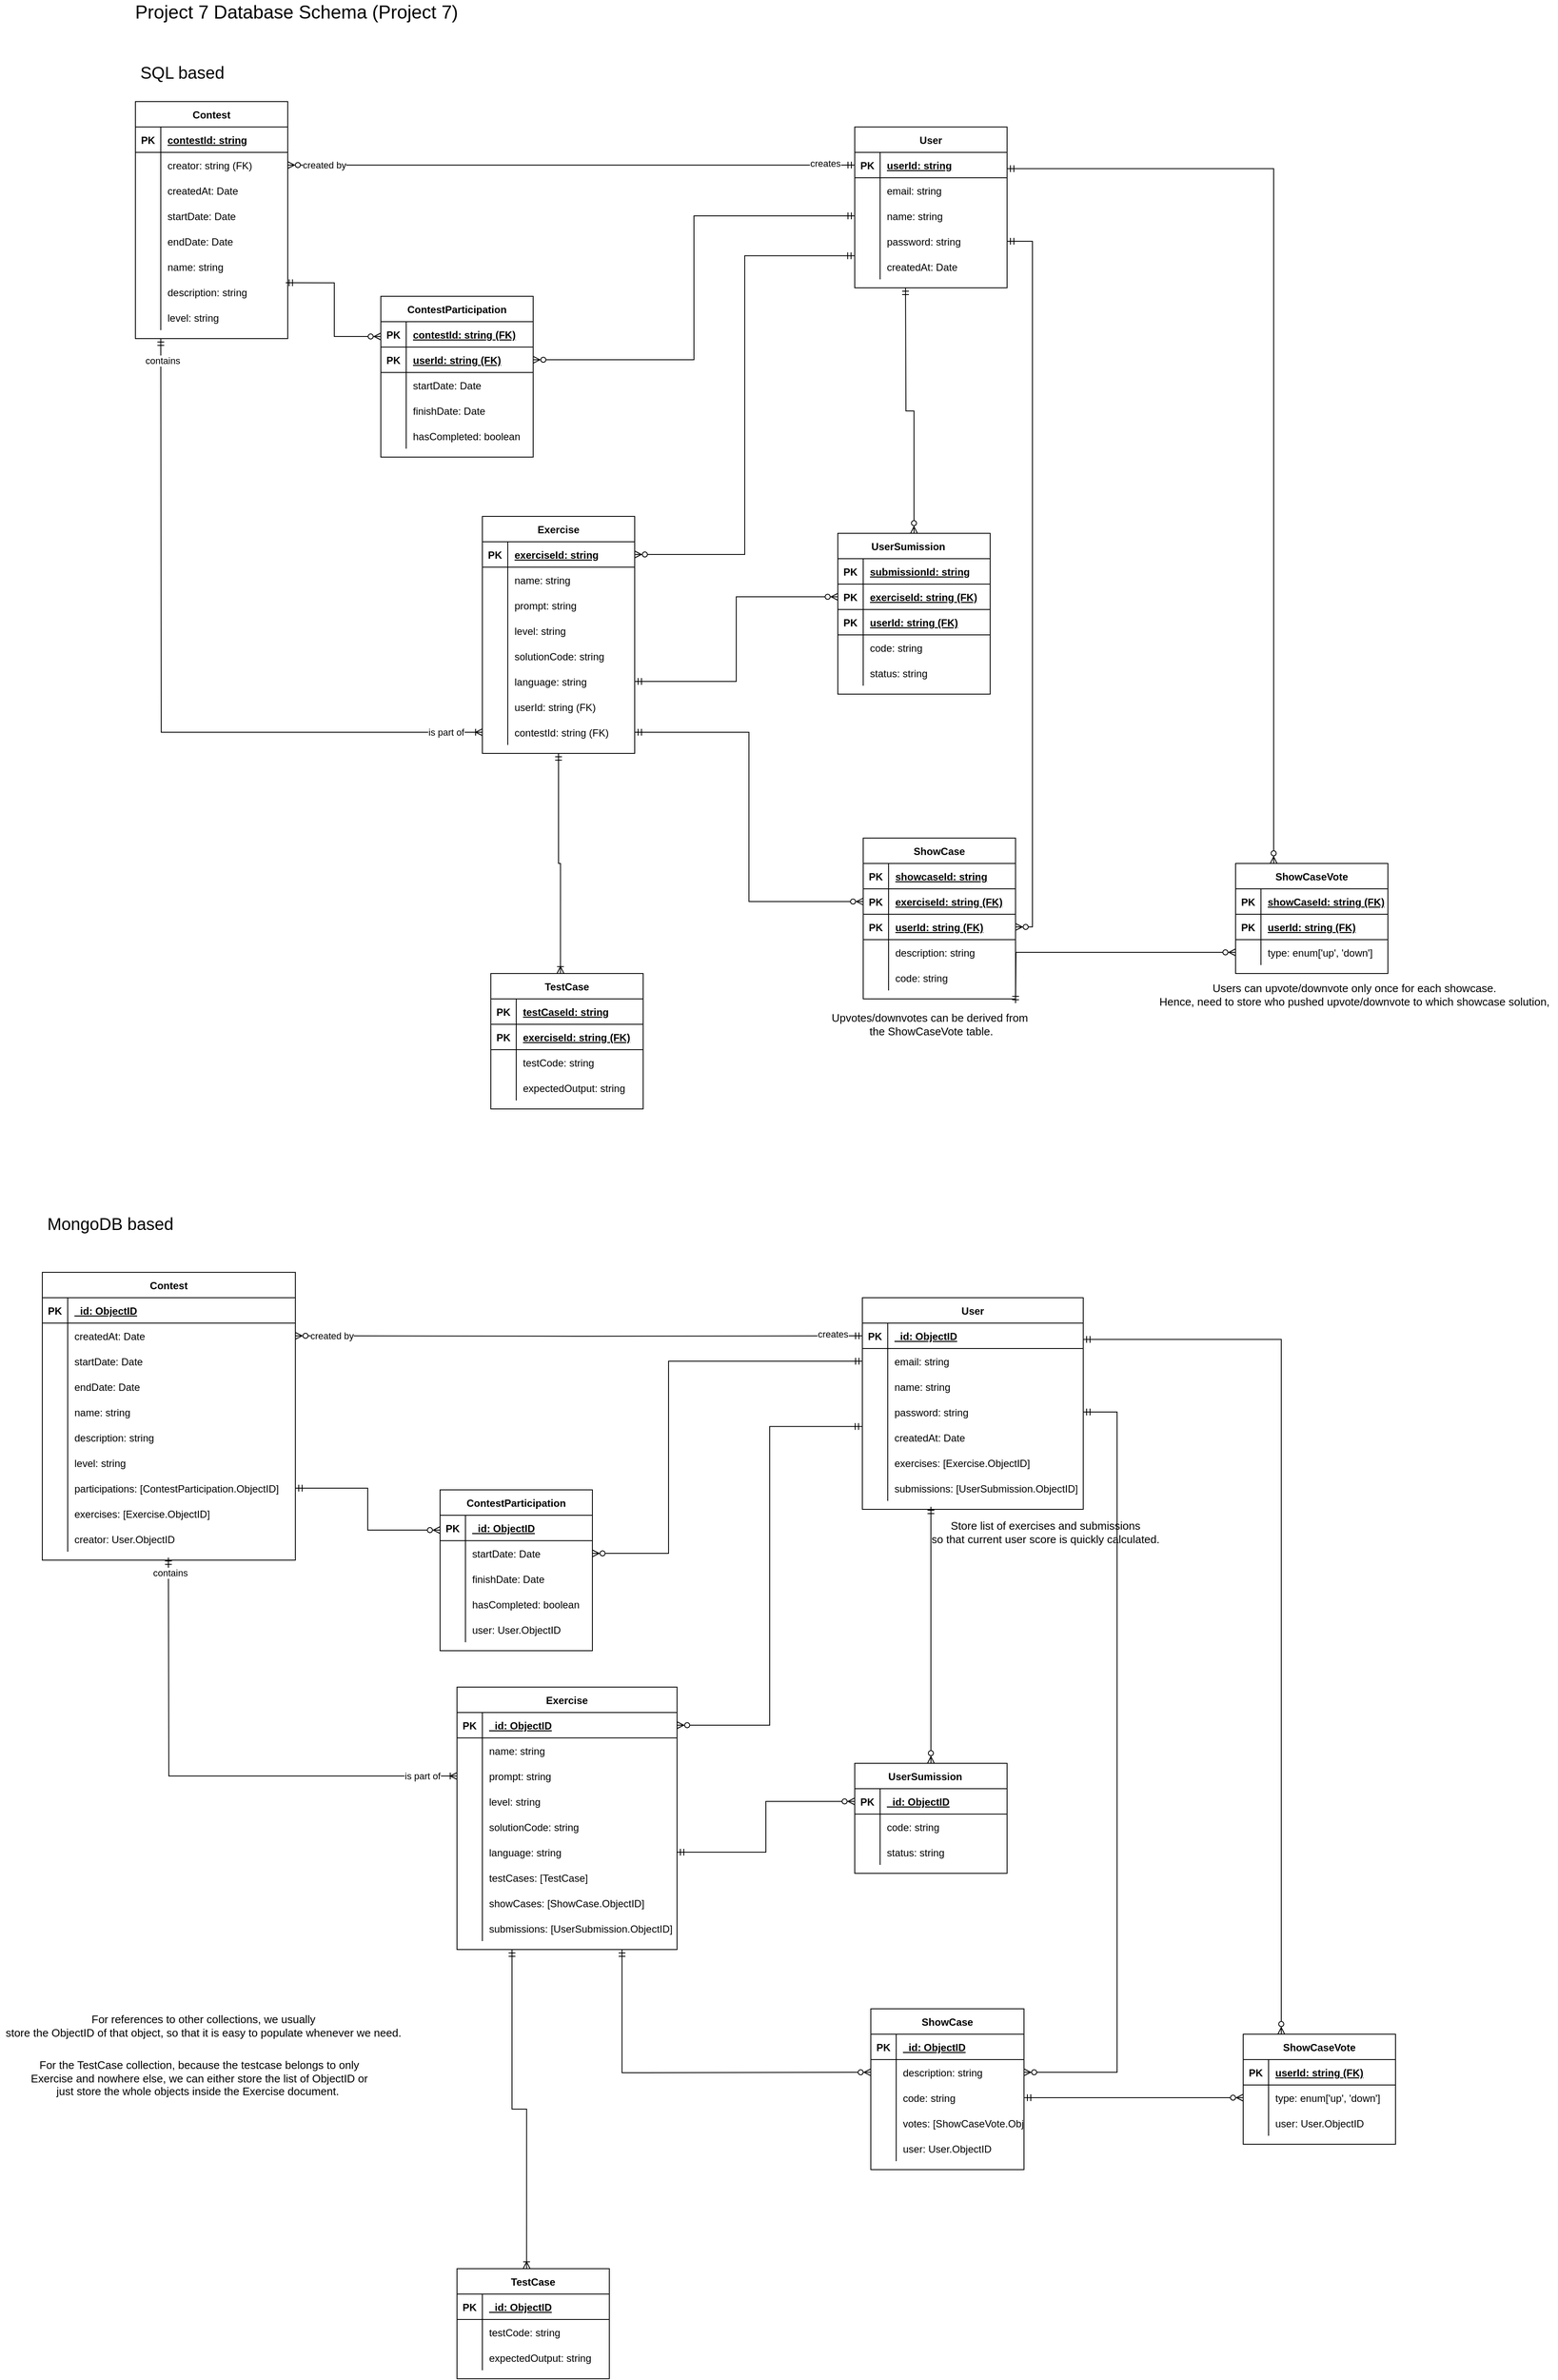 <mxfile version="16.5.1" type="device"><diagram id="R2lEEEUBdFMjLlhIrx00" name="Page-1"><mxGraphModel dx="1221" dy="811" grid="1" gridSize="10" guides="1" tooltips="1" connect="1" arrows="1" fold="1" page="1" pageScale="1" pageWidth="3300" pageHeight="4681" math="0" shadow="0" extFonts="Permanent Marker^https://fonts.googleapis.com/css?family=Permanent+Marker"><root><mxCell id="0"/><mxCell id="1" parent="0"/><mxCell id="b5HGgBRqA9-TGnY4gK8M-1" value="Project 7 Database Schema (Project 7)" style="text;html=1;align=center;verticalAlign=middle;resizable=0;points=[];autosize=1;strokeColor=none;fillColor=none;fontSize=22;" vertex="1" parent="1"><mxGeometry x="470" y="650" width="400" height="30" as="geometry"/></mxCell><mxCell id="b5HGgBRqA9-TGnY4gK8M-2" value="User" style="shape=table;startSize=30;container=1;collapsible=1;childLayout=tableLayout;fixedRows=1;rowLines=0;fontStyle=1;align=center;resizeLast=1;" vertex="1" parent="1"><mxGeometry x="1330" y="800" width="180" height="190" as="geometry"/></mxCell><mxCell id="b5HGgBRqA9-TGnY4gK8M-3" value="" style="shape=tableRow;horizontal=0;startSize=0;swimlaneHead=0;swimlaneBody=0;fillColor=none;collapsible=0;dropTarget=0;points=[[0,0.5],[1,0.5]];portConstraint=eastwest;top=0;left=0;right=0;bottom=1;" vertex="1" parent="b5HGgBRqA9-TGnY4gK8M-2"><mxGeometry y="30" width="180" height="30" as="geometry"/></mxCell><mxCell id="b5HGgBRqA9-TGnY4gK8M-4" value="PK" style="shape=partialRectangle;connectable=0;fillColor=none;top=0;left=0;bottom=0;right=0;fontStyle=1;overflow=hidden;" vertex="1" parent="b5HGgBRqA9-TGnY4gK8M-3"><mxGeometry width="30" height="30" as="geometry"><mxRectangle width="30" height="30" as="alternateBounds"/></mxGeometry></mxCell><mxCell id="b5HGgBRqA9-TGnY4gK8M-5" value="userId: string" style="shape=partialRectangle;connectable=0;fillColor=none;top=0;left=0;bottom=0;right=0;align=left;spacingLeft=6;fontStyle=5;overflow=hidden;" vertex="1" parent="b5HGgBRqA9-TGnY4gK8M-3"><mxGeometry x="30" width="150" height="30" as="geometry"><mxRectangle width="150" height="30" as="alternateBounds"/></mxGeometry></mxCell><mxCell id="b5HGgBRqA9-TGnY4gK8M-6" value="" style="shape=tableRow;horizontal=0;startSize=0;swimlaneHead=0;swimlaneBody=0;fillColor=none;collapsible=0;dropTarget=0;points=[[0,0.5],[1,0.5]];portConstraint=eastwest;top=0;left=0;right=0;bottom=0;" vertex="1" parent="b5HGgBRqA9-TGnY4gK8M-2"><mxGeometry y="60" width="180" height="30" as="geometry"/></mxCell><mxCell id="b5HGgBRqA9-TGnY4gK8M-7" value="" style="shape=partialRectangle;connectable=0;fillColor=none;top=0;left=0;bottom=0;right=0;editable=1;overflow=hidden;" vertex="1" parent="b5HGgBRqA9-TGnY4gK8M-6"><mxGeometry width="30" height="30" as="geometry"><mxRectangle width="30" height="30" as="alternateBounds"/></mxGeometry></mxCell><mxCell id="b5HGgBRqA9-TGnY4gK8M-8" value="email: string" style="shape=partialRectangle;connectable=0;fillColor=none;top=0;left=0;bottom=0;right=0;align=left;spacingLeft=6;overflow=hidden;" vertex="1" parent="b5HGgBRqA9-TGnY4gK8M-6"><mxGeometry x="30" width="150" height="30" as="geometry"><mxRectangle width="150" height="30" as="alternateBounds"/></mxGeometry></mxCell><mxCell id="b5HGgBRqA9-TGnY4gK8M-9" value="" style="shape=tableRow;horizontal=0;startSize=0;swimlaneHead=0;swimlaneBody=0;fillColor=none;collapsible=0;dropTarget=0;points=[[0,0.5],[1,0.5]];portConstraint=eastwest;top=0;left=0;right=0;bottom=0;" vertex="1" parent="b5HGgBRqA9-TGnY4gK8M-2"><mxGeometry y="90" width="180" height="30" as="geometry"/></mxCell><mxCell id="b5HGgBRqA9-TGnY4gK8M-10" value="" style="shape=partialRectangle;connectable=0;fillColor=none;top=0;left=0;bottom=0;right=0;editable=1;overflow=hidden;" vertex="1" parent="b5HGgBRqA9-TGnY4gK8M-9"><mxGeometry width="30" height="30" as="geometry"><mxRectangle width="30" height="30" as="alternateBounds"/></mxGeometry></mxCell><mxCell id="b5HGgBRqA9-TGnY4gK8M-11" value="name: string" style="shape=partialRectangle;connectable=0;fillColor=none;top=0;left=0;bottom=0;right=0;align=left;spacingLeft=6;overflow=hidden;" vertex="1" parent="b5HGgBRqA9-TGnY4gK8M-9"><mxGeometry x="30" width="150" height="30" as="geometry"><mxRectangle width="150" height="30" as="alternateBounds"/></mxGeometry></mxCell><mxCell id="b5HGgBRqA9-TGnY4gK8M-12" value="" style="shape=tableRow;horizontal=0;startSize=0;swimlaneHead=0;swimlaneBody=0;fillColor=none;collapsible=0;dropTarget=0;points=[[0,0.5],[1,0.5]];portConstraint=eastwest;top=0;left=0;right=0;bottom=0;" vertex="1" parent="b5HGgBRqA9-TGnY4gK8M-2"><mxGeometry y="120" width="180" height="30" as="geometry"/></mxCell><mxCell id="b5HGgBRqA9-TGnY4gK8M-13" value="" style="shape=partialRectangle;connectable=0;fillColor=none;top=0;left=0;bottom=0;right=0;editable=1;overflow=hidden;" vertex="1" parent="b5HGgBRqA9-TGnY4gK8M-12"><mxGeometry width="30" height="30" as="geometry"><mxRectangle width="30" height="30" as="alternateBounds"/></mxGeometry></mxCell><mxCell id="b5HGgBRqA9-TGnY4gK8M-14" value="password: string" style="shape=partialRectangle;connectable=0;fillColor=none;top=0;left=0;bottom=0;right=0;align=left;spacingLeft=6;overflow=hidden;" vertex="1" parent="b5HGgBRqA9-TGnY4gK8M-12"><mxGeometry x="30" width="150" height="30" as="geometry"><mxRectangle width="150" height="30" as="alternateBounds"/></mxGeometry></mxCell><mxCell id="b5HGgBRqA9-TGnY4gK8M-15" value="" style="shape=tableRow;horizontal=0;startSize=0;swimlaneHead=0;swimlaneBody=0;fillColor=none;collapsible=0;dropTarget=0;points=[[0,0.5],[1,0.5]];portConstraint=eastwest;top=0;left=0;right=0;bottom=0;" vertex="1" parent="b5HGgBRqA9-TGnY4gK8M-2"><mxGeometry y="150" width="180" height="30" as="geometry"/></mxCell><mxCell id="b5HGgBRqA9-TGnY4gK8M-16" value="" style="shape=partialRectangle;connectable=0;fillColor=none;top=0;left=0;bottom=0;right=0;editable=1;overflow=hidden;" vertex="1" parent="b5HGgBRqA9-TGnY4gK8M-15"><mxGeometry width="30" height="30" as="geometry"><mxRectangle width="30" height="30" as="alternateBounds"/></mxGeometry></mxCell><mxCell id="b5HGgBRqA9-TGnY4gK8M-17" value="createdAt: Date" style="shape=partialRectangle;connectable=0;fillColor=none;top=0;left=0;bottom=0;right=0;align=left;spacingLeft=6;overflow=hidden;" vertex="1" parent="b5HGgBRqA9-TGnY4gK8M-15"><mxGeometry x="30" width="150" height="30" as="geometry"><mxRectangle width="150" height="30" as="alternateBounds"/></mxGeometry></mxCell><mxCell id="b5HGgBRqA9-TGnY4gK8M-56" style="edgeStyle=orthogonalEdgeStyle;rounded=0;orthogonalLoop=1;jettySize=auto;html=1;exitX=0.5;exitY=1;exitDx=0;exitDy=0;entryX=0.457;entryY=-0.001;entryDx=0;entryDy=0;entryPerimeter=0;endArrow=ERoneToMany;endFill=0;startArrow=ERmandOne;startFill=0;" edge="1" parent="1" source="b5HGgBRqA9-TGnY4gK8M-18" target="b5HGgBRqA9-TGnY4gK8M-37"><mxGeometry relative="1" as="geometry"/></mxCell><mxCell id="b5HGgBRqA9-TGnY4gK8M-18" value="Exercise" style="shape=table;startSize=30;container=1;collapsible=1;childLayout=tableLayout;fixedRows=1;rowLines=0;fontStyle=1;align=center;resizeLast=1;" vertex="1" parent="1"><mxGeometry x="890" y="1260" width="180" height="280" as="geometry"/></mxCell><mxCell id="b5HGgBRqA9-TGnY4gK8M-19" value="" style="shape=tableRow;horizontal=0;startSize=0;swimlaneHead=0;swimlaneBody=0;fillColor=none;collapsible=0;dropTarget=0;points=[[0,0.5],[1,0.5]];portConstraint=eastwest;top=0;left=0;right=0;bottom=1;" vertex="1" parent="b5HGgBRqA9-TGnY4gK8M-18"><mxGeometry y="30" width="180" height="30" as="geometry"/></mxCell><mxCell id="b5HGgBRqA9-TGnY4gK8M-20" value="PK" style="shape=partialRectangle;connectable=0;fillColor=none;top=0;left=0;bottom=0;right=0;fontStyle=1;overflow=hidden;" vertex="1" parent="b5HGgBRqA9-TGnY4gK8M-19"><mxGeometry width="30" height="30" as="geometry"><mxRectangle width="30" height="30" as="alternateBounds"/></mxGeometry></mxCell><mxCell id="b5HGgBRqA9-TGnY4gK8M-21" value="exerciseId: string" style="shape=partialRectangle;connectable=0;fillColor=none;top=0;left=0;bottom=0;right=0;align=left;spacingLeft=6;fontStyle=5;overflow=hidden;" vertex="1" parent="b5HGgBRqA9-TGnY4gK8M-19"><mxGeometry x="30" width="150" height="30" as="geometry"><mxRectangle width="150" height="30" as="alternateBounds"/></mxGeometry></mxCell><mxCell id="b5HGgBRqA9-TGnY4gK8M-22" value="" style="shape=tableRow;horizontal=0;startSize=0;swimlaneHead=0;swimlaneBody=0;fillColor=none;collapsible=0;dropTarget=0;points=[[0,0.5],[1,0.5]];portConstraint=eastwest;top=0;left=0;right=0;bottom=0;" vertex="1" parent="b5HGgBRqA9-TGnY4gK8M-18"><mxGeometry y="60" width="180" height="30" as="geometry"/></mxCell><mxCell id="b5HGgBRqA9-TGnY4gK8M-23" value="" style="shape=partialRectangle;connectable=0;fillColor=none;top=0;left=0;bottom=0;right=0;editable=1;overflow=hidden;" vertex="1" parent="b5HGgBRqA9-TGnY4gK8M-22"><mxGeometry width="30" height="30" as="geometry"><mxRectangle width="30" height="30" as="alternateBounds"/></mxGeometry></mxCell><mxCell id="b5HGgBRqA9-TGnY4gK8M-24" value="name: string" style="shape=partialRectangle;connectable=0;fillColor=none;top=0;left=0;bottom=0;right=0;align=left;spacingLeft=6;overflow=hidden;" vertex="1" parent="b5HGgBRqA9-TGnY4gK8M-22"><mxGeometry x="30" width="150" height="30" as="geometry"><mxRectangle width="150" height="30" as="alternateBounds"/></mxGeometry></mxCell><mxCell id="b5HGgBRqA9-TGnY4gK8M-25" value="" style="shape=tableRow;horizontal=0;startSize=0;swimlaneHead=0;swimlaneBody=0;fillColor=none;collapsible=0;dropTarget=0;points=[[0,0.5],[1,0.5]];portConstraint=eastwest;top=0;left=0;right=0;bottom=0;" vertex="1" parent="b5HGgBRqA9-TGnY4gK8M-18"><mxGeometry y="90" width="180" height="30" as="geometry"/></mxCell><mxCell id="b5HGgBRqA9-TGnY4gK8M-26" value="" style="shape=partialRectangle;connectable=0;fillColor=none;top=0;left=0;bottom=0;right=0;editable=1;overflow=hidden;" vertex="1" parent="b5HGgBRqA9-TGnY4gK8M-25"><mxGeometry width="30" height="30" as="geometry"><mxRectangle width="30" height="30" as="alternateBounds"/></mxGeometry></mxCell><mxCell id="b5HGgBRqA9-TGnY4gK8M-27" value="prompt: string" style="shape=partialRectangle;connectable=0;fillColor=none;top=0;left=0;bottom=0;right=0;align=left;spacingLeft=6;overflow=hidden;" vertex="1" parent="b5HGgBRqA9-TGnY4gK8M-25"><mxGeometry x="30" width="150" height="30" as="geometry"><mxRectangle width="150" height="30" as="alternateBounds"/></mxGeometry></mxCell><mxCell id="b5HGgBRqA9-TGnY4gK8M-28" value="" style="shape=tableRow;horizontal=0;startSize=0;swimlaneHead=0;swimlaneBody=0;fillColor=none;collapsible=0;dropTarget=0;points=[[0,0.5],[1,0.5]];portConstraint=eastwest;top=0;left=0;right=0;bottom=0;" vertex="1" parent="b5HGgBRqA9-TGnY4gK8M-18"><mxGeometry y="120" width="180" height="30" as="geometry"/></mxCell><mxCell id="b5HGgBRqA9-TGnY4gK8M-29" value="" style="shape=partialRectangle;connectable=0;fillColor=none;top=0;left=0;bottom=0;right=0;editable=1;overflow=hidden;" vertex="1" parent="b5HGgBRqA9-TGnY4gK8M-28"><mxGeometry width="30" height="30" as="geometry"><mxRectangle width="30" height="30" as="alternateBounds"/></mxGeometry></mxCell><mxCell id="b5HGgBRqA9-TGnY4gK8M-30" value="level: string" style="shape=partialRectangle;connectable=0;fillColor=none;top=0;left=0;bottom=0;right=0;align=left;spacingLeft=6;overflow=hidden;" vertex="1" parent="b5HGgBRqA9-TGnY4gK8M-28"><mxGeometry x="30" width="150" height="30" as="geometry"><mxRectangle width="150" height="30" as="alternateBounds"/></mxGeometry></mxCell><mxCell id="b5HGgBRqA9-TGnY4gK8M-31" value="" style="shape=tableRow;horizontal=0;startSize=0;swimlaneHead=0;swimlaneBody=0;fillColor=none;collapsible=0;dropTarget=0;points=[[0,0.5],[1,0.5]];portConstraint=eastwest;top=0;left=0;right=0;bottom=0;" vertex="1" parent="b5HGgBRqA9-TGnY4gK8M-18"><mxGeometry y="150" width="180" height="30" as="geometry"/></mxCell><mxCell id="b5HGgBRqA9-TGnY4gK8M-32" value="" style="shape=partialRectangle;connectable=0;fillColor=none;top=0;left=0;bottom=0;right=0;editable=1;overflow=hidden;" vertex="1" parent="b5HGgBRqA9-TGnY4gK8M-31"><mxGeometry width="30" height="30" as="geometry"><mxRectangle width="30" height="30" as="alternateBounds"/></mxGeometry></mxCell><mxCell id="b5HGgBRqA9-TGnY4gK8M-33" value="solutionCode: string" style="shape=partialRectangle;connectable=0;fillColor=none;top=0;left=0;bottom=0;right=0;align=left;spacingLeft=6;overflow=hidden;" vertex="1" parent="b5HGgBRqA9-TGnY4gK8M-31"><mxGeometry x="30" width="150" height="30" as="geometry"><mxRectangle width="150" height="30" as="alternateBounds"/></mxGeometry></mxCell><mxCell id="b5HGgBRqA9-TGnY4gK8M-34" value="" style="shape=tableRow;horizontal=0;startSize=0;swimlaneHead=0;swimlaneBody=0;fillColor=none;collapsible=0;dropTarget=0;points=[[0,0.5],[1,0.5]];portConstraint=eastwest;top=0;left=0;right=0;bottom=0;" vertex="1" parent="b5HGgBRqA9-TGnY4gK8M-18"><mxGeometry y="180" width="180" height="30" as="geometry"/></mxCell><mxCell id="b5HGgBRqA9-TGnY4gK8M-35" value="" style="shape=partialRectangle;connectable=0;fillColor=none;top=0;left=0;bottom=0;right=0;editable=1;overflow=hidden;" vertex="1" parent="b5HGgBRqA9-TGnY4gK8M-34"><mxGeometry width="30" height="30" as="geometry"><mxRectangle width="30" height="30" as="alternateBounds"/></mxGeometry></mxCell><mxCell id="b5HGgBRqA9-TGnY4gK8M-36" value="language: string" style="shape=partialRectangle;connectable=0;fillColor=none;top=0;left=0;bottom=0;right=0;align=left;spacingLeft=6;overflow=hidden;" vertex="1" parent="b5HGgBRqA9-TGnY4gK8M-34"><mxGeometry x="30" width="150" height="30" as="geometry"><mxRectangle width="150" height="30" as="alternateBounds"/></mxGeometry></mxCell><mxCell id="b5HGgBRqA9-TGnY4gK8M-57" value="" style="shape=tableRow;horizontal=0;startSize=0;swimlaneHead=0;swimlaneBody=0;fillColor=none;collapsible=0;dropTarget=0;points=[[0,0.5],[1,0.5]];portConstraint=eastwest;top=0;left=0;right=0;bottom=0;" vertex="1" parent="b5HGgBRqA9-TGnY4gK8M-18"><mxGeometry y="210" width="180" height="30" as="geometry"/></mxCell><mxCell id="b5HGgBRqA9-TGnY4gK8M-58" value="" style="shape=partialRectangle;connectable=0;fillColor=none;top=0;left=0;bottom=0;right=0;editable=1;overflow=hidden;" vertex="1" parent="b5HGgBRqA9-TGnY4gK8M-57"><mxGeometry width="30" height="30" as="geometry"><mxRectangle width="30" height="30" as="alternateBounds"/></mxGeometry></mxCell><mxCell id="b5HGgBRqA9-TGnY4gK8M-59" value="userId: string (FK)" style="shape=partialRectangle;connectable=0;fillColor=none;top=0;left=0;bottom=0;right=0;align=left;spacingLeft=6;overflow=hidden;" vertex="1" parent="b5HGgBRqA9-TGnY4gK8M-57"><mxGeometry x="30" width="150" height="30" as="geometry"><mxRectangle width="150" height="30" as="alternateBounds"/></mxGeometry></mxCell><mxCell id="b5HGgBRqA9-TGnY4gK8M-105" value="" style="shape=tableRow;horizontal=0;startSize=0;swimlaneHead=0;swimlaneBody=0;fillColor=none;collapsible=0;dropTarget=0;points=[[0,0.5],[1,0.5]];portConstraint=eastwest;top=0;left=0;right=0;bottom=0;" vertex="1" parent="b5HGgBRqA9-TGnY4gK8M-18"><mxGeometry y="240" width="180" height="30" as="geometry"/></mxCell><mxCell id="b5HGgBRqA9-TGnY4gK8M-106" value="" style="shape=partialRectangle;connectable=0;fillColor=none;top=0;left=0;bottom=0;right=0;editable=1;overflow=hidden;" vertex="1" parent="b5HGgBRqA9-TGnY4gK8M-105"><mxGeometry width="30" height="30" as="geometry"><mxRectangle width="30" height="30" as="alternateBounds"/></mxGeometry></mxCell><mxCell id="b5HGgBRqA9-TGnY4gK8M-107" value="contestId: string (FK)" style="shape=partialRectangle;connectable=0;fillColor=none;top=0;left=0;bottom=0;right=0;align=left;spacingLeft=6;overflow=hidden;" vertex="1" parent="b5HGgBRqA9-TGnY4gK8M-105"><mxGeometry x="30" width="150" height="30" as="geometry"><mxRectangle width="150" height="30" as="alternateBounds"/></mxGeometry></mxCell><mxCell id="b5HGgBRqA9-TGnY4gK8M-37" value="TestCase" style="shape=table;startSize=30;container=1;collapsible=1;childLayout=tableLayout;fixedRows=1;rowLines=0;fontStyle=1;align=center;resizeLast=1;" vertex="1" parent="1"><mxGeometry x="900" y="1800" width="180" height="160" as="geometry"/></mxCell><mxCell id="b5HGgBRqA9-TGnY4gK8M-38" value="" style="shape=tableRow;horizontal=0;startSize=0;swimlaneHead=0;swimlaneBody=0;fillColor=none;collapsible=0;dropTarget=0;points=[[0,0.5],[1,0.5]];portConstraint=eastwest;top=0;left=0;right=0;bottom=1;" vertex="1" parent="b5HGgBRqA9-TGnY4gK8M-37"><mxGeometry y="30" width="180" height="30" as="geometry"/></mxCell><mxCell id="b5HGgBRqA9-TGnY4gK8M-39" value="PK" style="shape=partialRectangle;connectable=0;fillColor=none;top=0;left=0;bottom=0;right=0;fontStyle=1;overflow=hidden;" vertex="1" parent="b5HGgBRqA9-TGnY4gK8M-38"><mxGeometry width="30" height="30" as="geometry"><mxRectangle width="30" height="30" as="alternateBounds"/></mxGeometry></mxCell><mxCell id="b5HGgBRqA9-TGnY4gK8M-40" value="testCaseId: string" style="shape=partialRectangle;connectable=0;fillColor=none;top=0;left=0;bottom=0;right=0;align=left;spacingLeft=6;fontStyle=5;overflow=hidden;" vertex="1" parent="b5HGgBRqA9-TGnY4gK8M-38"><mxGeometry x="30" width="150" height="30" as="geometry"><mxRectangle width="150" height="30" as="alternateBounds"/></mxGeometry></mxCell><mxCell id="b5HGgBRqA9-TGnY4gK8M-50" value="" style="shape=tableRow;horizontal=0;startSize=0;swimlaneHead=0;swimlaneBody=0;fillColor=none;collapsible=0;dropTarget=0;points=[[0,0.5],[1,0.5]];portConstraint=eastwest;top=0;left=0;right=0;bottom=1;" vertex="1" parent="b5HGgBRqA9-TGnY4gK8M-37"><mxGeometry y="60" width="180" height="30" as="geometry"/></mxCell><mxCell id="b5HGgBRqA9-TGnY4gK8M-51" value="PK" style="shape=partialRectangle;connectable=0;fillColor=none;top=0;left=0;bottom=0;right=0;fontStyle=1;overflow=hidden;" vertex="1" parent="b5HGgBRqA9-TGnY4gK8M-50"><mxGeometry width="30" height="30" as="geometry"><mxRectangle width="30" height="30" as="alternateBounds"/></mxGeometry></mxCell><mxCell id="b5HGgBRqA9-TGnY4gK8M-52" value="exerciseId: string (FK)" style="shape=partialRectangle;connectable=0;fillColor=none;top=0;left=0;bottom=0;right=0;align=left;spacingLeft=6;fontStyle=5;overflow=hidden;" vertex="1" parent="b5HGgBRqA9-TGnY4gK8M-50"><mxGeometry x="30" width="150" height="30" as="geometry"><mxRectangle width="150" height="30" as="alternateBounds"/></mxGeometry></mxCell><mxCell id="b5HGgBRqA9-TGnY4gK8M-41" value="" style="shape=tableRow;horizontal=0;startSize=0;swimlaneHead=0;swimlaneBody=0;fillColor=none;collapsible=0;dropTarget=0;points=[[0,0.5],[1,0.5]];portConstraint=eastwest;top=0;left=0;right=0;bottom=0;" vertex="1" parent="b5HGgBRqA9-TGnY4gK8M-37"><mxGeometry y="90" width="180" height="30" as="geometry"/></mxCell><mxCell id="b5HGgBRqA9-TGnY4gK8M-42" value="" style="shape=partialRectangle;connectable=0;fillColor=none;top=0;left=0;bottom=0;right=0;editable=1;overflow=hidden;" vertex="1" parent="b5HGgBRqA9-TGnY4gK8M-41"><mxGeometry width="30" height="30" as="geometry"><mxRectangle width="30" height="30" as="alternateBounds"/></mxGeometry></mxCell><mxCell id="b5HGgBRqA9-TGnY4gK8M-43" value="testCode: string" style="shape=partialRectangle;connectable=0;fillColor=none;top=0;left=0;bottom=0;right=0;align=left;spacingLeft=6;overflow=hidden;" vertex="1" parent="b5HGgBRqA9-TGnY4gK8M-41"><mxGeometry x="30" width="150" height="30" as="geometry"><mxRectangle width="150" height="30" as="alternateBounds"/></mxGeometry></mxCell><mxCell id="b5HGgBRqA9-TGnY4gK8M-44" value="" style="shape=tableRow;horizontal=0;startSize=0;swimlaneHead=0;swimlaneBody=0;fillColor=none;collapsible=0;dropTarget=0;points=[[0,0.5],[1,0.5]];portConstraint=eastwest;top=0;left=0;right=0;bottom=0;" vertex="1" parent="b5HGgBRqA9-TGnY4gK8M-37"><mxGeometry y="120" width="180" height="30" as="geometry"/></mxCell><mxCell id="b5HGgBRqA9-TGnY4gK8M-45" value="" style="shape=partialRectangle;connectable=0;fillColor=none;top=0;left=0;bottom=0;right=0;editable=1;overflow=hidden;" vertex="1" parent="b5HGgBRqA9-TGnY4gK8M-44"><mxGeometry width="30" height="30" as="geometry"><mxRectangle width="30" height="30" as="alternateBounds"/></mxGeometry></mxCell><mxCell id="b5HGgBRqA9-TGnY4gK8M-46" value="expectedOutput: string" style="shape=partialRectangle;connectable=0;fillColor=none;top=0;left=0;bottom=0;right=0;align=left;spacingLeft=6;overflow=hidden;" vertex="1" parent="b5HGgBRqA9-TGnY4gK8M-44"><mxGeometry x="30" width="150" height="30" as="geometry"><mxRectangle width="150" height="30" as="alternateBounds"/></mxGeometry></mxCell><mxCell id="b5HGgBRqA9-TGnY4gK8M-60" style="edgeStyle=orthogonalEdgeStyle;rounded=0;orthogonalLoop=1;jettySize=auto;html=1;exitX=1;exitY=0.5;exitDx=0;exitDy=0;entryX=-0.002;entryY=1.069;entryDx=0;entryDy=0;startArrow=ERzeroToMany;startFill=0;endArrow=ERmandOne;endFill=0;entryPerimeter=0;" edge="1" parent="1" source="b5HGgBRqA9-TGnY4gK8M-19" target="b5HGgBRqA9-TGnY4gK8M-12"><mxGeometry relative="1" as="geometry"/></mxCell><mxCell id="b5HGgBRqA9-TGnY4gK8M-81" style="edgeStyle=orthogonalEdgeStyle;rounded=0;orthogonalLoop=1;jettySize=auto;html=1;exitX=0.5;exitY=0;exitDx=0;exitDy=0;startArrow=ERzeroToMany;startFill=0;endArrow=ERmandOne;endFill=0;" edge="1" parent="1" source="b5HGgBRqA9-TGnY4gK8M-61"><mxGeometry relative="1" as="geometry"><mxPoint x="1390" y="990" as="targetPoint"/></mxGeometry></mxCell><mxCell id="b5HGgBRqA9-TGnY4gK8M-61" value="UserSumission    " style="shape=table;startSize=30;container=1;collapsible=1;childLayout=tableLayout;fixedRows=1;rowLines=0;fontStyle=1;align=center;resizeLast=1;" vertex="1" parent="1"><mxGeometry x="1310" y="1280" width="180" height="190" as="geometry"/></mxCell><mxCell id="b5HGgBRqA9-TGnY4gK8M-62" value="" style="shape=tableRow;horizontal=0;startSize=0;swimlaneHead=0;swimlaneBody=0;fillColor=none;collapsible=0;dropTarget=0;points=[[0,0.5],[1,0.5]];portConstraint=eastwest;top=0;left=0;right=0;bottom=1;" vertex="1" parent="b5HGgBRqA9-TGnY4gK8M-61"><mxGeometry y="30" width="180" height="30" as="geometry"/></mxCell><mxCell id="b5HGgBRqA9-TGnY4gK8M-63" value="PK" style="shape=partialRectangle;connectable=0;fillColor=none;top=0;left=0;bottom=0;right=0;fontStyle=1;overflow=hidden;" vertex="1" parent="b5HGgBRqA9-TGnY4gK8M-62"><mxGeometry width="30" height="30" as="geometry"><mxRectangle width="30" height="30" as="alternateBounds"/></mxGeometry></mxCell><mxCell id="b5HGgBRqA9-TGnY4gK8M-64" value="submissionId: string" style="shape=partialRectangle;connectable=0;fillColor=none;top=0;left=0;bottom=0;right=0;align=left;spacingLeft=6;fontStyle=5;overflow=hidden;" vertex="1" parent="b5HGgBRqA9-TGnY4gK8M-62"><mxGeometry x="30" width="150" height="30" as="geometry"><mxRectangle width="150" height="30" as="alternateBounds"/></mxGeometry></mxCell><mxCell id="b5HGgBRqA9-TGnY4gK8M-74" value="" style="shape=tableRow;horizontal=0;startSize=0;swimlaneHead=0;swimlaneBody=0;fillColor=none;collapsible=0;dropTarget=0;points=[[0,0.5],[1,0.5]];portConstraint=eastwest;top=0;left=0;right=0;bottom=1;" vertex="1" parent="b5HGgBRqA9-TGnY4gK8M-61"><mxGeometry y="60" width="180" height="30" as="geometry"/></mxCell><mxCell id="b5HGgBRqA9-TGnY4gK8M-75" value="PK" style="shape=partialRectangle;connectable=0;fillColor=none;top=0;left=0;bottom=0;right=0;fontStyle=1;overflow=hidden;" vertex="1" parent="b5HGgBRqA9-TGnY4gK8M-74"><mxGeometry width="30" height="30" as="geometry"><mxRectangle width="30" height="30" as="alternateBounds"/></mxGeometry></mxCell><mxCell id="b5HGgBRqA9-TGnY4gK8M-76" value="exerciseId: string (FK)" style="shape=partialRectangle;connectable=0;fillColor=none;top=0;left=0;bottom=0;right=0;align=left;spacingLeft=6;fontStyle=5;overflow=hidden;" vertex="1" parent="b5HGgBRqA9-TGnY4gK8M-74"><mxGeometry x="30" width="150" height="30" as="geometry"><mxRectangle width="150" height="30" as="alternateBounds"/></mxGeometry></mxCell><mxCell id="b5HGgBRqA9-TGnY4gK8M-77" value="" style="shape=tableRow;horizontal=0;startSize=0;swimlaneHead=0;swimlaneBody=0;fillColor=none;collapsible=0;dropTarget=0;points=[[0,0.5],[1,0.5]];portConstraint=eastwest;top=0;left=0;right=0;bottom=1;" vertex="1" parent="b5HGgBRqA9-TGnY4gK8M-61"><mxGeometry y="90" width="180" height="30" as="geometry"/></mxCell><mxCell id="b5HGgBRqA9-TGnY4gK8M-78" value="PK" style="shape=partialRectangle;connectable=0;fillColor=none;top=0;left=0;bottom=0;right=0;fontStyle=1;overflow=hidden;" vertex="1" parent="b5HGgBRqA9-TGnY4gK8M-77"><mxGeometry width="30" height="30" as="geometry"><mxRectangle width="30" height="30" as="alternateBounds"/></mxGeometry></mxCell><mxCell id="b5HGgBRqA9-TGnY4gK8M-79" value="userId: string (FK)" style="shape=partialRectangle;connectable=0;fillColor=none;top=0;left=0;bottom=0;right=0;align=left;spacingLeft=6;fontStyle=5;overflow=hidden;" vertex="1" parent="b5HGgBRqA9-TGnY4gK8M-77"><mxGeometry x="30" width="150" height="30" as="geometry"><mxRectangle width="150" height="30" as="alternateBounds"/></mxGeometry></mxCell><mxCell id="b5HGgBRqA9-TGnY4gK8M-65" value="" style="shape=tableRow;horizontal=0;startSize=0;swimlaneHead=0;swimlaneBody=0;fillColor=none;collapsible=0;dropTarget=0;points=[[0,0.5],[1,0.5]];portConstraint=eastwest;top=0;left=0;right=0;bottom=0;" vertex="1" parent="b5HGgBRqA9-TGnY4gK8M-61"><mxGeometry y="120" width="180" height="30" as="geometry"/></mxCell><mxCell id="b5HGgBRqA9-TGnY4gK8M-66" value="" style="shape=partialRectangle;connectable=0;fillColor=none;top=0;left=0;bottom=0;right=0;editable=1;overflow=hidden;" vertex="1" parent="b5HGgBRqA9-TGnY4gK8M-65"><mxGeometry width="30" height="30" as="geometry"><mxRectangle width="30" height="30" as="alternateBounds"/></mxGeometry></mxCell><mxCell id="b5HGgBRqA9-TGnY4gK8M-67" value="code: string" style="shape=partialRectangle;connectable=0;fillColor=none;top=0;left=0;bottom=0;right=0;align=left;spacingLeft=6;overflow=hidden;" vertex="1" parent="b5HGgBRqA9-TGnY4gK8M-65"><mxGeometry x="30" width="150" height="30" as="geometry"><mxRectangle width="150" height="30" as="alternateBounds"/></mxGeometry></mxCell><mxCell id="b5HGgBRqA9-TGnY4gK8M-68" value="" style="shape=tableRow;horizontal=0;startSize=0;swimlaneHead=0;swimlaneBody=0;fillColor=none;collapsible=0;dropTarget=0;points=[[0,0.5],[1,0.5]];portConstraint=eastwest;top=0;left=0;right=0;bottom=0;" vertex="1" parent="b5HGgBRqA9-TGnY4gK8M-61"><mxGeometry y="150" width="180" height="30" as="geometry"/></mxCell><mxCell id="b5HGgBRqA9-TGnY4gK8M-69" value="" style="shape=partialRectangle;connectable=0;fillColor=none;top=0;left=0;bottom=0;right=0;editable=1;overflow=hidden;" vertex="1" parent="b5HGgBRqA9-TGnY4gK8M-68"><mxGeometry width="30" height="30" as="geometry"><mxRectangle width="30" height="30" as="alternateBounds"/></mxGeometry></mxCell><mxCell id="b5HGgBRqA9-TGnY4gK8M-70" value="status: string" style="shape=partialRectangle;connectable=0;fillColor=none;top=0;left=0;bottom=0;right=0;align=left;spacingLeft=6;overflow=hidden;" vertex="1" parent="b5HGgBRqA9-TGnY4gK8M-68"><mxGeometry x="30" width="150" height="30" as="geometry"><mxRectangle width="150" height="30" as="alternateBounds"/></mxGeometry></mxCell><mxCell id="b5HGgBRqA9-TGnY4gK8M-80" style="edgeStyle=orthogonalEdgeStyle;rounded=0;orthogonalLoop=1;jettySize=auto;html=1;exitX=0;exitY=0.5;exitDx=0;exitDy=0;entryX=1;entryY=0.5;entryDx=0;entryDy=0;startArrow=ERzeroToMany;startFill=0;endArrow=ERmandOne;endFill=0;" edge="1" parent="1" source="b5HGgBRqA9-TGnY4gK8M-74" target="b5HGgBRqA9-TGnY4gK8M-34"><mxGeometry relative="1" as="geometry"/></mxCell><mxCell id="b5HGgBRqA9-TGnY4gK8M-82" value="Contest" style="shape=table;startSize=30;container=1;collapsible=1;childLayout=tableLayout;fixedRows=1;rowLines=0;fontStyle=1;align=center;resizeLast=1;" vertex="1" parent="1"><mxGeometry x="480" y="770" width="180" height="280" as="geometry"/></mxCell><mxCell id="b5HGgBRqA9-TGnY4gK8M-83" value="" style="shape=tableRow;horizontal=0;startSize=0;swimlaneHead=0;swimlaneBody=0;fillColor=none;collapsible=0;dropTarget=0;points=[[0,0.5],[1,0.5]];portConstraint=eastwest;top=0;left=0;right=0;bottom=1;" vertex="1" parent="b5HGgBRqA9-TGnY4gK8M-82"><mxGeometry y="30" width="180" height="30" as="geometry"/></mxCell><mxCell id="b5HGgBRqA9-TGnY4gK8M-84" value="PK" style="shape=partialRectangle;connectable=0;fillColor=none;top=0;left=0;bottom=0;right=0;fontStyle=1;overflow=hidden;" vertex="1" parent="b5HGgBRqA9-TGnY4gK8M-83"><mxGeometry width="30" height="30" as="geometry"><mxRectangle width="30" height="30" as="alternateBounds"/></mxGeometry></mxCell><mxCell id="b5HGgBRqA9-TGnY4gK8M-85" value="contestId: string" style="shape=partialRectangle;connectable=0;fillColor=none;top=0;left=0;bottom=0;right=0;align=left;spacingLeft=6;fontStyle=5;overflow=hidden;" vertex="1" parent="b5HGgBRqA9-TGnY4gK8M-83"><mxGeometry x="30" width="150" height="30" as="geometry"><mxRectangle width="150" height="30" as="alternateBounds"/></mxGeometry></mxCell><mxCell id="b5HGgBRqA9-TGnY4gK8M-86" value="" style="shape=tableRow;horizontal=0;startSize=0;swimlaneHead=0;swimlaneBody=0;fillColor=none;collapsible=0;dropTarget=0;points=[[0,0.5],[1,0.5]];portConstraint=eastwest;top=0;left=0;right=0;bottom=0;" vertex="1" parent="b5HGgBRqA9-TGnY4gK8M-82"><mxGeometry y="60" width="180" height="30" as="geometry"/></mxCell><mxCell id="b5HGgBRqA9-TGnY4gK8M-87" value="" style="shape=partialRectangle;connectable=0;fillColor=none;top=0;left=0;bottom=0;right=0;editable=1;overflow=hidden;" vertex="1" parent="b5HGgBRqA9-TGnY4gK8M-86"><mxGeometry width="30" height="30" as="geometry"><mxRectangle width="30" height="30" as="alternateBounds"/></mxGeometry></mxCell><mxCell id="b5HGgBRqA9-TGnY4gK8M-88" value="creator: string (FK)" style="shape=partialRectangle;connectable=0;fillColor=none;top=0;left=0;bottom=0;right=0;align=left;spacingLeft=6;overflow=hidden;" vertex="1" parent="b5HGgBRqA9-TGnY4gK8M-86"><mxGeometry x="30" width="150" height="30" as="geometry"><mxRectangle width="150" height="30" as="alternateBounds"/></mxGeometry></mxCell><mxCell id="b5HGgBRqA9-TGnY4gK8M-89" value="" style="shape=tableRow;horizontal=0;startSize=0;swimlaneHead=0;swimlaneBody=0;fillColor=none;collapsible=0;dropTarget=0;points=[[0,0.5],[1,0.5]];portConstraint=eastwest;top=0;left=0;right=0;bottom=0;" vertex="1" parent="b5HGgBRqA9-TGnY4gK8M-82"><mxGeometry y="90" width="180" height="30" as="geometry"/></mxCell><mxCell id="b5HGgBRqA9-TGnY4gK8M-90" value="" style="shape=partialRectangle;connectable=0;fillColor=none;top=0;left=0;bottom=0;right=0;editable=1;overflow=hidden;" vertex="1" parent="b5HGgBRqA9-TGnY4gK8M-89"><mxGeometry width="30" height="30" as="geometry"><mxRectangle width="30" height="30" as="alternateBounds"/></mxGeometry></mxCell><mxCell id="b5HGgBRqA9-TGnY4gK8M-91" value="createdAt: Date" style="shape=partialRectangle;connectable=0;fillColor=none;top=0;left=0;bottom=0;right=0;align=left;spacingLeft=6;overflow=hidden;" vertex="1" parent="b5HGgBRqA9-TGnY4gK8M-89"><mxGeometry x="30" width="150" height="30" as="geometry"><mxRectangle width="150" height="30" as="alternateBounds"/></mxGeometry></mxCell><mxCell id="b5HGgBRqA9-TGnY4gK8M-518" value="" style="shape=tableRow;horizontal=0;startSize=0;swimlaneHead=0;swimlaneBody=0;fillColor=none;collapsible=0;dropTarget=0;points=[[0,0.5],[1,0.5]];portConstraint=eastwest;top=0;left=0;right=0;bottom=0;" vertex="1" parent="b5HGgBRqA9-TGnY4gK8M-82"><mxGeometry y="120" width="180" height="30" as="geometry"/></mxCell><mxCell id="b5HGgBRqA9-TGnY4gK8M-519" value="" style="shape=partialRectangle;connectable=0;fillColor=none;top=0;left=0;bottom=0;right=0;editable=1;overflow=hidden;" vertex="1" parent="b5HGgBRqA9-TGnY4gK8M-518"><mxGeometry width="30" height="30" as="geometry"><mxRectangle width="30" height="30" as="alternateBounds"/></mxGeometry></mxCell><mxCell id="b5HGgBRqA9-TGnY4gK8M-520" value="startDate: Date" style="shape=partialRectangle;connectable=0;fillColor=none;top=0;left=0;bottom=0;right=0;align=left;spacingLeft=6;overflow=hidden;" vertex="1" parent="b5HGgBRqA9-TGnY4gK8M-518"><mxGeometry x="30" width="150" height="30" as="geometry"><mxRectangle width="150" height="30" as="alternateBounds"/></mxGeometry></mxCell><mxCell id="b5HGgBRqA9-TGnY4gK8M-521" value="" style="shape=tableRow;horizontal=0;startSize=0;swimlaneHead=0;swimlaneBody=0;fillColor=none;collapsible=0;dropTarget=0;points=[[0,0.5],[1,0.5]];portConstraint=eastwest;top=0;left=0;right=0;bottom=0;" vertex="1" parent="b5HGgBRqA9-TGnY4gK8M-82"><mxGeometry y="150" width="180" height="30" as="geometry"/></mxCell><mxCell id="b5HGgBRqA9-TGnY4gK8M-522" value="" style="shape=partialRectangle;connectable=0;fillColor=none;top=0;left=0;bottom=0;right=0;editable=1;overflow=hidden;" vertex="1" parent="b5HGgBRqA9-TGnY4gK8M-521"><mxGeometry width="30" height="30" as="geometry"><mxRectangle width="30" height="30" as="alternateBounds"/></mxGeometry></mxCell><mxCell id="b5HGgBRqA9-TGnY4gK8M-523" value="endDate: Date" style="shape=partialRectangle;connectable=0;fillColor=none;top=0;left=0;bottom=0;right=0;align=left;spacingLeft=6;overflow=hidden;" vertex="1" parent="b5HGgBRqA9-TGnY4gK8M-521"><mxGeometry x="30" width="150" height="30" as="geometry"><mxRectangle width="150" height="30" as="alternateBounds"/></mxGeometry></mxCell><mxCell id="b5HGgBRqA9-TGnY4gK8M-92" value="" style="shape=tableRow;horizontal=0;startSize=0;swimlaneHead=0;swimlaneBody=0;fillColor=none;collapsible=0;dropTarget=0;points=[[0,0.5],[1,0.5]];portConstraint=eastwest;top=0;left=0;right=0;bottom=0;" vertex="1" parent="b5HGgBRqA9-TGnY4gK8M-82"><mxGeometry y="180" width="180" height="30" as="geometry"/></mxCell><mxCell id="b5HGgBRqA9-TGnY4gK8M-93" value="" style="shape=partialRectangle;connectable=0;fillColor=none;top=0;left=0;bottom=0;right=0;editable=1;overflow=hidden;" vertex="1" parent="b5HGgBRqA9-TGnY4gK8M-92"><mxGeometry width="30" height="30" as="geometry"><mxRectangle width="30" height="30" as="alternateBounds"/></mxGeometry></mxCell><mxCell id="b5HGgBRqA9-TGnY4gK8M-94" value="name: string" style="shape=partialRectangle;connectable=0;fillColor=none;top=0;left=0;bottom=0;right=0;align=left;spacingLeft=6;overflow=hidden;" vertex="1" parent="b5HGgBRqA9-TGnY4gK8M-92"><mxGeometry x="30" width="150" height="30" as="geometry"><mxRectangle width="150" height="30" as="alternateBounds"/></mxGeometry></mxCell><mxCell id="b5HGgBRqA9-TGnY4gK8M-99" value="" style="shape=tableRow;horizontal=0;startSize=0;swimlaneHead=0;swimlaneBody=0;fillColor=none;collapsible=0;dropTarget=0;points=[[0,0.5],[1,0.5]];portConstraint=eastwest;top=0;left=0;right=0;bottom=0;" vertex="1" parent="b5HGgBRqA9-TGnY4gK8M-82"><mxGeometry y="210" width="180" height="30" as="geometry"/></mxCell><mxCell id="b5HGgBRqA9-TGnY4gK8M-100" value="" style="shape=partialRectangle;connectable=0;fillColor=none;top=0;left=0;bottom=0;right=0;editable=1;overflow=hidden;" vertex="1" parent="b5HGgBRqA9-TGnY4gK8M-99"><mxGeometry width="30" height="30" as="geometry"><mxRectangle width="30" height="30" as="alternateBounds"/></mxGeometry></mxCell><mxCell id="b5HGgBRqA9-TGnY4gK8M-101" value="description: string" style="shape=partialRectangle;connectable=0;fillColor=none;top=0;left=0;bottom=0;right=0;align=left;spacingLeft=6;overflow=hidden;" vertex="1" parent="b5HGgBRqA9-TGnY4gK8M-99"><mxGeometry x="30" width="150" height="30" as="geometry"><mxRectangle width="150" height="30" as="alternateBounds"/></mxGeometry></mxCell><mxCell id="b5HGgBRqA9-TGnY4gK8M-102" value="" style="shape=tableRow;horizontal=0;startSize=0;swimlaneHead=0;swimlaneBody=0;fillColor=none;collapsible=0;dropTarget=0;points=[[0,0.5],[1,0.5]];portConstraint=eastwest;top=0;left=0;right=0;bottom=0;" vertex="1" parent="b5HGgBRqA9-TGnY4gK8M-82"><mxGeometry y="240" width="180" height="30" as="geometry"/></mxCell><mxCell id="b5HGgBRqA9-TGnY4gK8M-103" value="" style="shape=partialRectangle;connectable=0;fillColor=none;top=0;left=0;bottom=0;right=0;editable=1;overflow=hidden;" vertex="1" parent="b5HGgBRqA9-TGnY4gK8M-102"><mxGeometry width="30" height="30" as="geometry"><mxRectangle width="30" height="30" as="alternateBounds"/></mxGeometry></mxCell><mxCell id="b5HGgBRqA9-TGnY4gK8M-104" value="level: string" style="shape=partialRectangle;connectable=0;fillColor=none;top=0;left=0;bottom=0;right=0;align=left;spacingLeft=6;overflow=hidden;" vertex="1" parent="b5HGgBRqA9-TGnY4gK8M-102"><mxGeometry x="30" width="150" height="30" as="geometry"><mxRectangle width="150" height="30" as="alternateBounds"/></mxGeometry></mxCell><mxCell id="b5HGgBRqA9-TGnY4gK8M-96" style="edgeStyle=orthogonalEdgeStyle;rounded=0;orthogonalLoop=1;jettySize=auto;html=1;exitX=1;exitY=0.5;exitDx=0;exitDy=0;entryX=0;entryY=0.5;entryDx=0;entryDy=0;startArrow=ERzeroToMany;startFill=0;endArrow=ERmandOne;endFill=0;" edge="1" parent="1" source="b5HGgBRqA9-TGnY4gK8M-86" target="b5HGgBRqA9-TGnY4gK8M-3"><mxGeometry relative="1" as="geometry"/></mxCell><mxCell id="b5HGgBRqA9-TGnY4gK8M-97" value="created by" style="edgeLabel;html=1;align=center;verticalAlign=middle;resizable=0;points=[];" vertex="1" connectable="0" parent="b5HGgBRqA9-TGnY4gK8M-96"><mxGeometry x="-0.914" y="9" relative="1" as="geometry"><mxPoint x="14" y="9" as="offset"/></mxGeometry></mxCell><mxCell id="b5HGgBRqA9-TGnY4gK8M-98" value="creates" style="edgeLabel;html=1;align=center;verticalAlign=middle;resizable=0;points=[];" vertex="1" connectable="0" parent="b5HGgBRqA9-TGnY4gK8M-96"><mxGeometry x="0.921" y="2" relative="1" as="geometry"><mxPoint x="-9" as="offset"/></mxGeometry></mxCell><mxCell id="b5HGgBRqA9-TGnY4gK8M-108" style="edgeStyle=orthogonalEdgeStyle;rounded=0;orthogonalLoop=1;jettySize=auto;html=1;exitX=0;exitY=0.5;exitDx=0;exitDy=0;startArrow=ERoneToMany;startFill=0;endArrow=ERmandOne;endFill=0;" edge="1" parent="1" source="b5HGgBRqA9-TGnY4gK8M-105"><mxGeometry relative="1" as="geometry"><mxPoint x="510" y="1050" as="targetPoint"/></mxGeometry></mxCell><mxCell id="b5HGgBRqA9-TGnY4gK8M-109" value="contains" style="edgeLabel;html=1;align=center;verticalAlign=middle;resizable=0;points=[];" vertex="1" connectable="0" parent="b5HGgBRqA9-TGnY4gK8M-108"><mxGeometry x="0.94" y="-2" relative="1" as="geometry"><mxPoint as="offset"/></mxGeometry></mxCell><mxCell id="b5HGgBRqA9-TGnY4gK8M-110" value="is part of" style="edgeLabel;html=1;align=center;verticalAlign=middle;resizable=0;points=[];" vertex="1" connectable="0" parent="b5HGgBRqA9-TGnY4gK8M-108"><mxGeometry x="-0.86" relative="1" as="geometry"><mxPoint x="16" as="offset"/></mxGeometry></mxCell><mxCell id="b5HGgBRqA9-TGnY4gK8M-127" style="edgeStyle=orthogonalEdgeStyle;rounded=0;orthogonalLoop=1;jettySize=auto;html=1;exitX=0;exitY=0.25;exitDx=0;exitDy=0;entryX=0.987;entryY=0.135;entryDx=0;entryDy=0;startArrow=ERzeroToMany;startFill=0;endArrow=ERmandOne;endFill=0;entryPerimeter=0;" edge="1" parent="1" source="b5HGgBRqA9-TGnY4gK8M-111" target="b5HGgBRqA9-TGnY4gK8M-99"><mxGeometry relative="1" as="geometry"/></mxCell><mxCell id="b5HGgBRqA9-TGnY4gK8M-111" value="ContestParticipation" style="shape=table;startSize=30;container=1;collapsible=1;childLayout=tableLayout;fixedRows=1;rowLines=0;fontStyle=1;align=center;resizeLast=1;" vertex="1" parent="1"><mxGeometry x="770" y="1000" width="180" height="190" as="geometry"/></mxCell><mxCell id="b5HGgBRqA9-TGnY4gK8M-112" value="" style="shape=tableRow;horizontal=0;startSize=0;swimlaneHead=0;swimlaneBody=0;fillColor=none;collapsible=0;dropTarget=0;points=[[0,0.5],[1,0.5]];portConstraint=eastwest;top=0;left=0;right=0;bottom=1;" vertex="1" parent="b5HGgBRqA9-TGnY4gK8M-111"><mxGeometry y="30" width="180" height="30" as="geometry"/></mxCell><mxCell id="b5HGgBRqA9-TGnY4gK8M-113" value="PK" style="shape=partialRectangle;connectable=0;fillColor=none;top=0;left=0;bottom=0;right=0;fontStyle=1;overflow=hidden;" vertex="1" parent="b5HGgBRqA9-TGnY4gK8M-112"><mxGeometry width="30" height="30" as="geometry"><mxRectangle width="30" height="30" as="alternateBounds"/></mxGeometry></mxCell><mxCell id="b5HGgBRqA9-TGnY4gK8M-114" value="contestId: string (FK)" style="shape=partialRectangle;connectable=0;fillColor=none;top=0;left=0;bottom=0;right=0;align=left;spacingLeft=6;fontStyle=5;overflow=hidden;" vertex="1" parent="b5HGgBRqA9-TGnY4gK8M-112"><mxGeometry x="30" width="150" height="30" as="geometry"><mxRectangle width="150" height="30" as="alternateBounds"/></mxGeometry></mxCell><mxCell id="b5HGgBRqA9-TGnY4gK8M-124" value="" style="shape=tableRow;horizontal=0;startSize=0;swimlaneHead=0;swimlaneBody=0;fillColor=none;collapsible=0;dropTarget=0;points=[[0,0.5],[1,0.5]];portConstraint=eastwest;top=0;left=0;right=0;bottom=1;" vertex="1" parent="b5HGgBRqA9-TGnY4gK8M-111"><mxGeometry y="60" width="180" height="30" as="geometry"/></mxCell><mxCell id="b5HGgBRqA9-TGnY4gK8M-125" value="PK" style="shape=partialRectangle;connectable=0;fillColor=none;top=0;left=0;bottom=0;right=0;fontStyle=1;overflow=hidden;" vertex="1" parent="b5HGgBRqA9-TGnY4gK8M-124"><mxGeometry width="30" height="30" as="geometry"><mxRectangle width="30" height="30" as="alternateBounds"/></mxGeometry></mxCell><mxCell id="b5HGgBRqA9-TGnY4gK8M-126" value="userId: string (FK)" style="shape=partialRectangle;connectable=0;fillColor=none;top=0;left=0;bottom=0;right=0;align=left;spacingLeft=6;fontStyle=5;overflow=hidden;" vertex="1" parent="b5HGgBRqA9-TGnY4gK8M-124"><mxGeometry x="30" width="150" height="30" as="geometry"><mxRectangle width="150" height="30" as="alternateBounds"/></mxGeometry></mxCell><mxCell id="b5HGgBRqA9-TGnY4gK8M-115" value="" style="shape=tableRow;horizontal=0;startSize=0;swimlaneHead=0;swimlaneBody=0;fillColor=none;collapsible=0;dropTarget=0;points=[[0,0.5],[1,0.5]];portConstraint=eastwest;top=0;left=0;right=0;bottom=0;" vertex="1" parent="b5HGgBRqA9-TGnY4gK8M-111"><mxGeometry y="90" width="180" height="30" as="geometry"/></mxCell><mxCell id="b5HGgBRqA9-TGnY4gK8M-116" value="" style="shape=partialRectangle;connectable=0;fillColor=none;top=0;left=0;bottom=0;right=0;editable=1;overflow=hidden;" vertex="1" parent="b5HGgBRqA9-TGnY4gK8M-115"><mxGeometry width="30" height="30" as="geometry"><mxRectangle width="30" height="30" as="alternateBounds"/></mxGeometry></mxCell><mxCell id="b5HGgBRqA9-TGnY4gK8M-117" value="startDate: Date" style="shape=partialRectangle;connectable=0;fillColor=none;top=0;left=0;bottom=0;right=0;align=left;spacingLeft=6;overflow=hidden;" vertex="1" parent="b5HGgBRqA9-TGnY4gK8M-115"><mxGeometry x="30" width="150" height="30" as="geometry"><mxRectangle width="150" height="30" as="alternateBounds"/></mxGeometry></mxCell><mxCell id="b5HGgBRqA9-TGnY4gK8M-118" value="" style="shape=tableRow;horizontal=0;startSize=0;swimlaneHead=0;swimlaneBody=0;fillColor=none;collapsible=0;dropTarget=0;points=[[0,0.5],[1,0.5]];portConstraint=eastwest;top=0;left=0;right=0;bottom=0;" vertex="1" parent="b5HGgBRqA9-TGnY4gK8M-111"><mxGeometry y="120" width="180" height="30" as="geometry"/></mxCell><mxCell id="b5HGgBRqA9-TGnY4gK8M-119" value="" style="shape=partialRectangle;connectable=0;fillColor=none;top=0;left=0;bottom=0;right=0;editable=1;overflow=hidden;" vertex="1" parent="b5HGgBRqA9-TGnY4gK8M-118"><mxGeometry width="30" height="30" as="geometry"><mxRectangle width="30" height="30" as="alternateBounds"/></mxGeometry></mxCell><mxCell id="b5HGgBRqA9-TGnY4gK8M-120" value="finishDate: Date" style="shape=partialRectangle;connectable=0;fillColor=none;top=0;left=0;bottom=0;right=0;align=left;spacingLeft=6;overflow=hidden;" vertex="1" parent="b5HGgBRqA9-TGnY4gK8M-118"><mxGeometry x="30" width="150" height="30" as="geometry"><mxRectangle width="150" height="30" as="alternateBounds"/></mxGeometry></mxCell><mxCell id="b5HGgBRqA9-TGnY4gK8M-121" value="" style="shape=tableRow;horizontal=0;startSize=0;swimlaneHead=0;swimlaneBody=0;fillColor=none;collapsible=0;dropTarget=0;points=[[0,0.5],[1,0.5]];portConstraint=eastwest;top=0;left=0;right=0;bottom=0;" vertex="1" parent="b5HGgBRqA9-TGnY4gK8M-111"><mxGeometry y="150" width="180" height="30" as="geometry"/></mxCell><mxCell id="b5HGgBRqA9-TGnY4gK8M-122" value="" style="shape=partialRectangle;connectable=0;fillColor=none;top=0;left=0;bottom=0;right=0;editable=1;overflow=hidden;" vertex="1" parent="b5HGgBRqA9-TGnY4gK8M-121"><mxGeometry width="30" height="30" as="geometry"><mxRectangle width="30" height="30" as="alternateBounds"/></mxGeometry></mxCell><mxCell id="b5HGgBRqA9-TGnY4gK8M-123" value="hasCompleted: boolean" style="shape=partialRectangle;connectable=0;fillColor=none;top=0;left=0;bottom=0;right=0;align=left;spacingLeft=6;overflow=hidden;" vertex="1" parent="b5HGgBRqA9-TGnY4gK8M-121"><mxGeometry x="30" width="150" height="30" as="geometry"><mxRectangle width="150" height="30" as="alternateBounds"/></mxGeometry></mxCell><mxCell id="b5HGgBRqA9-TGnY4gK8M-128" style="edgeStyle=orthogonalEdgeStyle;rounded=0;orthogonalLoop=1;jettySize=auto;html=1;exitX=1;exitY=0.5;exitDx=0;exitDy=0;entryX=0;entryY=0.5;entryDx=0;entryDy=0;startArrow=ERzeroToMany;startFill=0;endArrow=ERmandOne;endFill=0;" edge="1" parent="1" source="b5HGgBRqA9-TGnY4gK8M-124" target="b5HGgBRqA9-TGnY4gK8M-9"><mxGeometry relative="1" as="geometry"/></mxCell><mxCell id="b5HGgBRqA9-TGnY4gK8M-130" value="SQL based" style="text;html=1;align=center;verticalAlign=middle;resizable=0;points=[];autosize=1;strokeColor=none;fillColor=none;fontSize=20;" vertex="1" parent="1"><mxGeometry x="480" y="720" width="110" height="30" as="geometry"/></mxCell><mxCell id="b5HGgBRqA9-TGnY4gK8M-131" value="ShowCase" style="shape=table;startSize=30;container=1;collapsible=1;childLayout=tableLayout;fixedRows=1;rowLines=0;fontStyle=1;align=center;resizeLast=1;" vertex="1" parent="1"><mxGeometry x="1340" y="1640" width="180" height="190" as="geometry"/></mxCell><mxCell id="b5HGgBRqA9-TGnY4gK8M-132" value="" style="shape=tableRow;horizontal=0;startSize=0;swimlaneHead=0;swimlaneBody=0;fillColor=none;collapsible=0;dropTarget=0;points=[[0,0.5],[1,0.5]];portConstraint=eastwest;top=0;left=0;right=0;bottom=1;" vertex="1" parent="b5HGgBRqA9-TGnY4gK8M-131"><mxGeometry y="30" width="180" height="30" as="geometry"/></mxCell><mxCell id="b5HGgBRqA9-TGnY4gK8M-133" value="PK" style="shape=partialRectangle;connectable=0;fillColor=none;top=0;left=0;bottom=0;right=0;fontStyle=1;overflow=hidden;" vertex="1" parent="b5HGgBRqA9-TGnY4gK8M-132"><mxGeometry width="30" height="30" as="geometry"><mxRectangle width="30" height="30" as="alternateBounds"/></mxGeometry></mxCell><mxCell id="b5HGgBRqA9-TGnY4gK8M-134" value="showcaseId: string" style="shape=partialRectangle;connectable=0;fillColor=none;top=0;left=0;bottom=0;right=0;align=left;spacingLeft=6;fontStyle=5;overflow=hidden;" vertex="1" parent="b5HGgBRqA9-TGnY4gK8M-132"><mxGeometry x="30" width="150" height="30" as="geometry"><mxRectangle width="150" height="30" as="alternateBounds"/></mxGeometry></mxCell><mxCell id="b5HGgBRqA9-TGnY4gK8M-144" value="" style="shape=tableRow;horizontal=0;startSize=0;swimlaneHead=0;swimlaneBody=0;fillColor=none;collapsible=0;dropTarget=0;points=[[0,0.5],[1,0.5]];portConstraint=eastwest;top=0;left=0;right=0;bottom=1;" vertex="1" parent="b5HGgBRqA9-TGnY4gK8M-131"><mxGeometry y="60" width="180" height="30" as="geometry"/></mxCell><mxCell id="b5HGgBRqA9-TGnY4gK8M-145" value="PK" style="shape=partialRectangle;connectable=0;fillColor=none;top=0;left=0;bottom=0;right=0;fontStyle=1;overflow=hidden;" vertex="1" parent="b5HGgBRqA9-TGnY4gK8M-144"><mxGeometry width="30" height="30" as="geometry"><mxRectangle width="30" height="30" as="alternateBounds"/></mxGeometry></mxCell><mxCell id="b5HGgBRqA9-TGnY4gK8M-146" value="exerciseId: string (FK)" style="shape=partialRectangle;connectable=0;fillColor=none;top=0;left=0;bottom=0;right=0;align=left;spacingLeft=6;fontStyle=5;overflow=hidden;" vertex="1" parent="b5HGgBRqA9-TGnY4gK8M-144"><mxGeometry x="30" width="150" height="30" as="geometry"><mxRectangle width="150" height="30" as="alternateBounds"/></mxGeometry></mxCell><mxCell id="b5HGgBRqA9-TGnY4gK8M-147" value="" style="shape=tableRow;horizontal=0;startSize=0;swimlaneHead=0;swimlaneBody=0;fillColor=none;collapsible=0;dropTarget=0;points=[[0,0.5],[1,0.5]];portConstraint=eastwest;top=0;left=0;right=0;bottom=1;" vertex="1" parent="b5HGgBRqA9-TGnY4gK8M-131"><mxGeometry y="90" width="180" height="30" as="geometry"/></mxCell><mxCell id="b5HGgBRqA9-TGnY4gK8M-148" value="PK" style="shape=partialRectangle;connectable=0;fillColor=none;top=0;left=0;bottom=0;right=0;fontStyle=1;overflow=hidden;" vertex="1" parent="b5HGgBRqA9-TGnY4gK8M-147"><mxGeometry width="30" height="30" as="geometry"><mxRectangle width="30" height="30" as="alternateBounds"/></mxGeometry></mxCell><mxCell id="b5HGgBRqA9-TGnY4gK8M-149" value="userId: string (FK)" style="shape=partialRectangle;connectable=0;fillColor=none;top=0;left=0;bottom=0;right=0;align=left;spacingLeft=6;fontStyle=5;overflow=hidden;" vertex="1" parent="b5HGgBRqA9-TGnY4gK8M-147"><mxGeometry x="30" width="150" height="30" as="geometry"><mxRectangle width="150" height="30" as="alternateBounds"/></mxGeometry></mxCell><mxCell id="b5HGgBRqA9-TGnY4gK8M-135" value="" style="shape=tableRow;horizontal=0;startSize=0;swimlaneHead=0;swimlaneBody=0;fillColor=none;collapsible=0;dropTarget=0;points=[[0,0.5],[1,0.5]];portConstraint=eastwest;top=0;left=0;right=0;bottom=0;" vertex="1" parent="b5HGgBRqA9-TGnY4gK8M-131"><mxGeometry y="120" width="180" height="30" as="geometry"/></mxCell><mxCell id="b5HGgBRqA9-TGnY4gK8M-136" value="" style="shape=partialRectangle;connectable=0;fillColor=none;top=0;left=0;bottom=0;right=0;editable=1;overflow=hidden;" vertex="1" parent="b5HGgBRqA9-TGnY4gK8M-135"><mxGeometry width="30" height="30" as="geometry"><mxRectangle width="30" height="30" as="alternateBounds"/></mxGeometry></mxCell><mxCell id="b5HGgBRqA9-TGnY4gK8M-137" value="description: string" style="shape=partialRectangle;connectable=0;fillColor=none;top=0;left=0;bottom=0;right=0;align=left;spacingLeft=6;overflow=hidden;" vertex="1" parent="b5HGgBRqA9-TGnY4gK8M-135"><mxGeometry x="30" width="150" height="30" as="geometry"><mxRectangle width="150" height="30" as="alternateBounds"/></mxGeometry></mxCell><mxCell id="b5HGgBRqA9-TGnY4gK8M-138" value="" style="shape=tableRow;horizontal=0;startSize=0;swimlaneHead=0;swimlaneBody=0;fillColor=none;collapsible=0;dropTarget=0;points=[[0,0.5],[1,0.5]];portConstraint=eastwest;top=0;left=0;right=0;bottom=0;" vertex="1" parent="b5HGgBRqA9-TGnY4gK8M-131"><mxGeometry y="150" width="180" height="30" as="geometry"/></mxCell><mxCell id="b5HGgBRqA9-TGnY4gK8M-139" value="" style="shape=partialRectangle;connectable=0;fillColor=none;top=0;left=0;bottom=0;right=0;editable=1;overflow=hidden;" vertex="1" parent="b5HGgBRqA9-TGnY4gK8M-138"><mxGeometry width="30" height="30" as="geometry"><mxRectangle width="30" height="30" as="alternateBounds"/></mxGeometry></mxCell><mxCell id="b5HGgBRqA9-TGnY4gK8M-140" value="code: string" style="shape=partialRectangle;connectable=0;fillColor=none;top=0;left=0;bottom=0;right=0;align=left;spacingLeft=6;overflow=hidden;" vertex="1" parent="b5HGgBRqA9-TGnY4gK8M-138"><mxGeometry x="30" width="150" height="30" as="geometry"><mxRectangle width="150" height="30" as="alternateBounds"/></mxGeometry></mxCell><mxCell id="b5HGgBRqA9-TGnY4gK8M-156" style="edgeStyle=orthogonalEdgeStyle;rounded=0;orthogonalLoop=1;jettySize=auto;html=1;exitX=0;exitY=0.5;exitDx=0;exitDy=0;entryX=1;entryY=0.5;entryDx=0;entryDy=0;startArrow=ERzeroToMany;startFill=0;endArrow=ERmandOne;endFill=0;" edge="1" parent="1" source="b5HGgBRqA9-TGnY4gK8M-144" target="b5HGgBRqA9-TGnY4gK8M-105"><mxGeometry relative="1" as="geometry"/></mxCell><mxCell id="b5HGgBRqA9-TGnY4gK8M-157" style="edgeStyle=orthogonalEdgeStyle;rounded=0;orthogonalLoop=1;jettySize=auto;html=1;exitX=1;exitY=0.5;exitDx=0;exitDy=0;entryX=1;entryY=0.5;entryDx=0;entryDy=0;startArrow=ERzeroToMany;startFill=0;endArrow=ERmandOne;endFill=0;" edge="1" parent="1" source="b5HGgBRqA9-TGnY4gK8M-147" target="b5HGgBRqA9-TGnY4gK8M-12"><mxGeometry relative="1" as="geometry"/></mxCell><mxCell id="b5HGgBRqA9-TGnY4gK8M-175" style="edgeStyle=orthogonalEdgeStyle;rounded=0;orthogonalLoop=1;jettySize=auto;html=1;exitX=0.25;exitY=0;exitDx=0;exitDy=0;entryX=1;entryY=-0.358;entryDx=0;entryDy=0;entryPerimeter=0;startArrow=ERzeroToMany;startFill=0;endArrow=ERmandOne;endFill=0;" edge="1" parent="1" source="b5HGgBRqA9-TGnY4gK8M-158" target="b5HGgBRqA9-TGnY4gK8M-6"><mxGeometry relative="1" as="geometry"/></mxCell><mxCell id="b5HGgBRqA9-TGnY4gK8M-158" value="ShowCaseVote" style="shape=table;startSize=30;container=1;collapsible=1;childLayout=tableLayout;fixedRows=1;rowLines=0;fontStyle=1;align=center;resizeLast=1;" vertex="1" parent="1"><mxGeometry x="1780" y="1670" width="180" height="130" as="geometry"/></mxCell><mxCell id="b5HGgBRqA9-TGnY4gK8M-159" value="" style="shape=tableRow;horizontal=0;startSize=0;swimlaneHead=0;swimlaneBody=0;fillColor=none;collapsible=0;dropTarget=0;points=[[0,0.5],[1,0.5]];portConstraint=eastwest;top=0;left=0;right=0;bottom=1;" vertex="1" parent="b5HGgBRqA9-TGnY4gK8M-158"><mxGeometry y="30" width="180" height="30" as="geometry"/></mxCell><mxCell id="b5HGgBRqA9-TGnY4gK8M-160" value="PK" style="shape=partialRectangle;connectable=0;fillColor=none;top=0;left=0;bottom=0;right=0;fontStyle=1;overflow=hidden;" vertex="1" parent="b5HGgBRqA9-TGnY4gK8M-159"><mxGeometry width="30" height="30" as="geometry"><mxRectangle width="30" height="30" as="alternateBounds"/></mxGeometry></mxCell><mxCell id="b5HGgBRqA9-TGnY4gK8M-161" value="showCaseId: string (FK)" style="shape=partialRectangle;connectable=0;fillColor=none;top=0;left=0;bottom=0;right=0;align=left;spacingLeft=6;fontStyle=5;overflow=hidden;" vertex="1" parent="b5HGgBRqA9-TGnY4gK8M-159"><mxGeometry x="30" width="150" height="30" as="geometry"><mxRectangle width="150" height="30" as="alternateBounds"/></mxGeometry></mxCell><mxCell id="b5HGgBRqA9-TGnY4gK8M-171" value="" style="shape=tableRow;horizontal=0;startSize=0;swimlaneHead=0;swimlaneBody=0;fillColor=none;collapsible=0;dropTarget=0;points=[[0,0.5],[1,0.5]];portConstraint=eastwest;top=0;left=0;right=0;bottom=1;" vertex="1" parent="b5HGgBRqA9-TGnY4gK8M-158"><mxGeometry y="60" width="180" height="30" as="geometry"/></mxCell><mxCell id="b5HGgBRqA9-TGnY4gK8M-172" value="PK" style="shape=partialRectangle;connectable=0;fillColor=none;top=0;left=0;bottom=0;right=0;fontStyle=1;overflow=hidden;" vertex="1" parent="b5HGgBRqA9-TGnY4gK8M-171"><mxGeometry width="30" height="30" as="geometry"><mxRectangle width="30" height="30" as="alternateBounds"/></mxGeometry></mxCell><mxCell id="b5HGgBRqA9-TGnY4gK8M-173" value="userId: string (FK)" style="shape=partialRectangle;connectable=0;fillColor=none;top=0;left=0;bottom=0;right=0;align=left;spacingLeft=6;fontStyle=5;overflow=hidden;" vertex="1" parent="b5HGgBRqA9-TGnY4gK8M-171"><mxGeometry x="30" width="150" height="30" as="geometry"><mxRectangle width="150" height="30" as="alternateBounds"/></mxGeometry></mxCell><mxCell id="b5HGgBRqA9-TGnY4gK8M-162" value="" style="shape=tableRow;horizontal=0;startSize=0;swimlaneHead=0;swimlaneBody=0;fillColor=none;collapsible=0;dropTarget=0;points=[[0,0.5],[1,0.5]];portConstraint=eastwest;top=0;left=0;right=0;bottom=0;" vertex="1" parent="b5HGgBRqA9-TGnY4gK8M-158"><mxGeometry y="90" width="180" height="30" as="geometry"/></mxCell><mxCell id="b5HGgBRqA9-TGnY4gK8M-163" value="" style="shape=partialRectangle;connectable=0;fillColor=none;top=0;left=0;bottom=0;right=0;editable=1;overflow=hidden;" vertex="1" parent="b5HGgBRqA9-TGnY4gK8M-162"><mxGeometry width="30" height="30" as="geometry"><mxRectangle width="30" height="30" as="alternateBounds"/></mxGeometry></mxCell><mxCell id="b5HGgBRqA9-TGnY4gK8M-164" value="type: enum['up', 'down']" style="shape=partialRectangle;connectable=0;fillColor=none;top=0;left=0;bottom=0;right=0;align=left;spacingLeft=6;overflow=hidden;" vertex="1" parent="b5HGgBRqA9-TGnY4gK8M-162"><mxGeometry x="30" width="150" height="30" as="geometry"><mxRectangle width="150" height="30" as="alternateBounds"/></mxGeometry></mxCell><mxCell id="b5HGgBRqA9-TGnY4gK8M-176" style="edgeStyle=orthogonalEdgeStyle;rounded=0;orthogonalLoop=1;jettySize=auto;html=1;exitX=0;exitY=0.5;exitDx=0;exitDy=0;entryX=1;entryY=0.5;entryDx=0;entryDy=0;startArrow=ERzeroToMany;startFill=0;endArrow=ERmandOne;endFill=0;" edge="1" parent="1" source="b5HGgBRqA9-TGnY4gK8M-162"><mxGeometry relative="1" as="geometry"><mxPoint x="1520" y="1835" as="targetPoint"/></mxGeometry></mxCell><mxCell id="b5HGgBRqA9-TGnY4gK8M-177" value="Users can upvote/downvote only once for each showcase.&lt;br style=&quot;font-size: 13px;&quot;&gt;Hence, need to store who pushed upvote/downvote to which showcase solution," style="text;html=1;align=center;verticalAlign=middle;resizable=0;points=[];autosize=1;strokeColor=none;fillColor=none;fontSize=13;" vertex="1" parent="1"><mxGeometry x="1680" y="1805" width="480" height="40" as="geometry"/></mxCell><mxCell id="b5HGgBRqA9-TGnY4gK8M-178" value="Upvotes/downvotes can be derived from&amp;nbsp;&lt;br style=&quot;font-size: 13px;&quot;&gt;the ShowCaseVote table." style="text;html=1;align=center;verticalAlign=middle;resizable=0;points=[];autosize=1;strokeColor=none;fillColor=none;fontSize=13;" vertex="1" parent="1"><mxGeometry x="1295" y="1840" width="250" height="40" as="geometry"/></mxCell><mxCell id="b5HGgBRqA9-TGnY4gK8M-330" value="User" style="shape=table;startSize=30;container=1;collapsible=1;childLayout=tableLayout;fixedRows=1;rowLines=0;fontStyle=1;align=center;resizeLast=1;" vertex="1" parent="1"><mxGeometry x="1339" y="2183" width="261" height="250" as="geometry"/></mxCell><mxCell id="b5HGgBRqA9-TGnY4gK8M-331" value="" style="shape=tableRow;horizontal=0;startSize=0;swimlaneHead=0;swimlaneBody=0;fillColor=none;collapsible=0;dropTarget=0;points=[[0,0.5],[1,0.5]];portConstraint=eastwest;top=0;left=0;right=0;bottom=1;" vertex="1" parent="b5HGgBRqA9-TGnY4gK8M-330"><mxGeometry y="30" width="261" height="30" as="geometry"/></mxCell><mxCell id="b5HGgBRqA9-TGnY4gK8M-332" value="PK" style="shape=partialRectangle;connectable=0;fillColor=none;top=0;left=0;bottom=0;right=0;fontStyle=1;overflow=hidden;" vertex="1" parent="b5HGgBRqA9-TGnY4gK8M-331"><mxGeometry width="30" height="30" as="geometry"><mxRectangle width="30" height="30" as="alternateBounds"/></mxGeometry></mxCell><mxCell id="b5HGgBRqA9-TGnY4gK8M-333" value="_id: ObjectID" style="shape=partialRectangle;connectable=0;fillColor=none;top=0;left=0;bottom=0;right=0;align=left;spacingLeft=6;fontStyle=5;overflow=hidden;" vertex="1" parent="b5HGgBRqA9-TGnY4gK8M-331"><mxGeometry x="30" width="231" height="30" as="geometry"><mxRectangle width="231" height="30" as="alternateBounds"/></mxGeometry></mxCell><mxCell id="b5HGgBRqA9-TGnY4gK8M-334" value="" style="shape=tableRow;horizontal=0;startSize=0;swimlaneHead=0;swimlaneBody=0;fillColor=none;collapsible=0;dropTarget=0;points=[[0,0.5],[1,0.5]];portConstraint=eastwest;top=0;left=0;right=0;bottom=0;" vertex="1" parent="b5HGgBRqA9-TGnY4gK8M-330"><mxGeometry y="60" width="261" height="30" as="geometry"/></mxCell><mxCell id="b5HGgBRqA9-TGnY4gK8M-335" value="" style="shape=partialRectangle;connectable=0;fillColor=none;top=0;left=0;bottom=0;right=0;editable=1;overflow=hidden;" vertex="1" parent="b5HGgBRqA9-TGnY4gK8M-334"><mxGeometry width="30" height="30" as="geometry"><mxRectangle width="30" height="30" as="alternateBounds"/></mxGeometry></mxCell><mxCell id="b5HGgBRqA9-TGnY4gK8M-336" value="email: string" style="shape=partialRectangle;connectable=0;fillColor=none;top=0;left=0;bottom=0;right=0;align=left;spacingLeft=6;overflow=hidden;" vertex="1" parent="b5HGgBRqA9-TGnY4gK8M-334"><mxGeometry x="30" width="231" height="30" as="geometry"><mxRectangle width="231" height="30" as="alternateBounds"/></mxGeometry></mxCell><mxCell id="b5HGgBRqA9-TGnY4gK8M-337" value="" style="shape=tableRow;horizontal=0;startSize=0;swimlaneHead=0;swimlaneBody=0;fillColor=none;collapsible=0;dropTarget=0;points=[[0,0.5],[1,0.5]];portConstraint=eastwest;top=0;left=0;right=0;bottom=0;" vertex="1" parent="b5HGgBRqA9-TGnY4gK8M-330"><mxGeometry y="90" width="261" height="30" as="geometry"/></mxCell><mxCell id="b5HGgBRqA9-TGnY4gK8M-338" value="" style="shape=partialRectangle;connectable=0;fillColor=none;top=0;left=0;bottom=0;right=0;editable=1;overflow=hidden;" vertex="1" parent="b5HGgBRqA9-TGnY4gK8M-337"><mxGeometry width="30" height="30" as="geometry"><mxRectangle width="30" height="30" as="alternateBounds"/></mxGeometry></mxCell><mxCell id="b5HGgBRqA9-TGnY4gK8M-339" value="name: string" style="shape=partialRectangle;connectable=0;fillColor=none;top=0;left=0;bottom=0;right=0;align=left;spacingLeft=6;overflow=hidden;" vertex="1" parent="b5HGgBRqA9-TGnY4gK8M-337"><mxGeometry x="30" width="231" height="30" as="geometry"><mxRectangle width="231" height="30" as="alternateBounds"/></mxGeometry></mxCell><mxCell id="b5HGgBRqA9-TGnY4gK8M-340" value="" style="shape=tableRow;horizontal=0;startSize=0;swimlaneHead=0;swimlaneBody=0;fillColor=none;collapsible=0;dropTarget=0;points=[[0,0.5],[1,0.5]];portConstraint=eastwest;top=0;left=0;right=0;bottom=0;" vertex="1" parent="b5HGgBRqA9-TGnY4gK8M-330"><mxGeometry y="120" width="261" height="30" as="geometry"/></mxCell><mxCell id="b5HGgBRqA9-TGnY4gK8M-341" value="" style="shape=partialRectangle;connectable=0;fillColor=none;top=0;left=0;bottom=0;right=0;editable=1;overflow=hidden;" vertex="1" parent="b5HGgBRqA9-TGnY4gK8M-340"><mxGeometry width="30" height="30" as="geometry"><mxRectangle width="30" height="30" as="alternateBounds"/></mxGeometry></mxCell><mxCell id="b5HGgBRqA9-TGnY4gK8M-342" value="password: string" style="shape=partialRectangle;connectable=0;fillColor=none;top=0;left=0;bottom=0;right=0;align=left;spacingLeft=6;overflow=hidden;" vertex="1" parent="b5HGgBRqA9-TGnY4gK8M-340"><mxGeometry x="30" width="231" height="30" as="geometry"><mxRectangle width="231" height="30" as="alternateBounds"/></mxGeometry></mxCell><mxCell id="b5HGgBRqA9-TGnY4gK8M-343" value="" style="shape=tableRow;horizontal=0;startSize=0;swimlaneHead=0;swimlaneBody=0;fillColor=none;collapsible=0;dropTarget=0;points=[[0,0.5],[1,0.5]];portConstraint=eastwest;top=0;left=0;right=0;bottom=0;" vertex="1" parent="b5HGgBRqA9-TGnY4gK8M-330"><mxGeometry y="150" width="261" height="30" as="geometry"/></mxCell><mxCell id="b5HGgBRqA9-TGnY4gK8M-344" value="" style="shape=partialRectangle;connectable=0;fillColor=none;top=0;left=0;bottom=0;right=0;editable=1;overflow=hidden;" vertex="1" parent="b5HGgBRqA9-TGnY4gK8M-343"><mxGeometry width="30" height="30" as="geometry"><mxRectangle width="30" height="30" as="alternateBounds"/></mxGeometry></mxCell><mxCell id="b5HGgBRqA9-TGnY4gK8M-345" value="createdAt: Date" style="shape=partialRectangle;connectable=0;fillColor=none;top=0;left=0;bottom=0;right=0;align=left;spacingLeft=6;overflow=hidden;" vertex="1" parent="b5HGgBRqA9-TGnY4gK8M-343"><mxGeometry x="30" width="231" height="30" as="geometry"><mxRectangle width="231" height="30" as="alternateBounds"/></mxGeometry></mxCell><mxCell id="b5HGgBRqA9-TGnY4gK8M-514" value="" style="shape=tableRow;horizontal=0;startSize=0;swimlaneHead=0;swimlaneBody=0;fillColor=none;collapsible=0;dropTarget=0;points=[[0,0.5],[1,0.5]];portConstraint=eastwest;top=0;left=0;right=0;bottom=0;" vertex="1" parent="b5HGgBRqA9-TGnY4gK8M-330"><mxGeometry y="180" width="261" height="30" as="geometry"/></mxCell><mxCell id="b5HGgBRqA9-TGnY4gK8M-515" value="" style="shape=partialRectangle;connectable=0;fillColor=none;top=0;left=0;bottom=0;right=0;editable=1;overflow=hidden;" vertex="1" parent="b5HGgBRqA9-TGnY4gK8M-514"><mxGeometry width="30" height="30" as="geometry"><mxRectangle width="30" height="30" as="alternateBounds"/></mxGeometry></mxCell><mxCell id="b5HGgBRqA9-TGnY4gK8M-516" value="exercises: [Exercise.ObjectID]" style="shape=partialRectangle;connectable=0;fillColor=none;top=0;left=0;bottom=0;right=0;align=left;spacingLeft=6;overflow=hidden;" vertex="1" parent="b5HGgBRqA9-TGnY4gK8M-514"><mxGeometry x="30" width="231" height="30" as="geometry"><mxRectangle width="231" height="30" as="alternateBounds"/></mxGeometry></mxCell><mxCell id="b5HGgBRqA9-TGnY4gK8M-496" value="" style="shape=tableRow;horizontal=0;startSize=0;swimlaneHead=0;swimlaneBody=0;fillColor=none;collapsible=0;dropTarget=0;points=[[0,0.5],[1,0.5]];portConstraint=eastwest;top=0;left=0;right=0;bottom=0;" vertex="1" parent="b5HGgBRqA9-TGnY4gK8M-330"><mxGeometry y="210" width="261" height="30" as="geometry"/></mxCell><mxCell id="b5HGgBRqA9-TGnY4gK8M-497" value="" style="shape=partialRectangle;connectable=0;fillColor=none;top=0;left=0;bottom=0;right=0;editable=1;overflow=hidden;" vertex="1" parent="b5HGgBRqA9-TGnY4gK8M-496"><mxGeometry width="30" height="30" as="geometry"><mxRectangle width="30" height="30" as="alternateBounds"/></mxGeometry></mxCell><mxCell id="b5HGgBRqA9-TGnY4gK8M-498" value="submissions: [UserSubmission.ObjectID]" style="shape=partialRectangle;connectable=0;fillColor=none;top=0;left=0;bottom=0;right=0;align=left;spacingLeft=6;overflow=hidden;" vertex="1" parent="b5HGgBRqA9-TGnY4gK8M-496"><mxGeometry x="30" width="231" height="30" as="geometry"><mxRectangle width="231" height="30" as="alternateBounds"/></mxGeometry></mxCell><mxCell id="b5HGgBRqA9-TGnY4gK8M-346" style="edgeStyle=orthogonalEdgeStyle;rounded=0;orthogonalLoop=1;jettySize=auto;html=1;exitX=0.25;exitY=1;exitDx=0;exitDy=0;entryX=0.457;entryY=-0.001;entryDx=0;entryDy=0;entryPerimeter=0;endArrow=ERoneToMany;endFill=0;startArrow=ERmandOne;startFill=0;" edge="1" parent="1" source="b5HGgBRqA9-TGnY4gK8M-347" target="b5HGgBRqA9-TGnY4gK8M-372"><mxGeometry relative="1" as="geometry"/></mxCell><mxCell id="b5HGgBRqA9-TGnY4gK8M-347" value="Exercise" style="shape=table;startSize=30;container=1;collapsible=1;childLayout=tableLayout;fixedRows=1;rowLines=0;fontStyle=1;align=center;resizeLast=1;" vertex="1" parent="1"><mxGeometry x="860" y="2643" width="260" height="310" as="geometry"/></mxCell><mxCell id="b5HGgBRqA9-TGnY4gK8M-348" value="" style="shape=tableRow;horizontal=0;startSize=0;swimlaneHead=0;swimlaneBody=0;fillColor=none;collapsible=0;dropTarget=0;points=[[0,0.5],[1,0.5]];portConstraint=eastwest;top=0;left=0;right=0;bottom=1;" vertex="1" parent="b5HGgBRqA9-TGnY4gK8M-347"><mxGeometry y="30" width="260" height="30" as="geometry"/></mxCell><mxCell id="b5HGgBRqA9-TGnY4gK8M-349" value="PK" style="shape=partialRectangle;connectable=0;fillColor=none;top=0;left=0;bottom=0;right=0;fontStyle=1;overflow=hidden;" vertex="1" parent="b5HGgBRqA9-TGnY4gK8M-348"><mxGeometry width="30" height="30" as="geometry"><mxRectangle width="30" height="30" as="alternateBounds"/></mxGeometry></mxCell><mxCell id="b5HGgBRqA9-TGnY4gK8M-350" value="_id: ObjectID" style="shape=partialRectangle;connectable=0;fillColor=none;top=0;left=0;bottom=0;right=0;align=left;spacingLeft=6;fontStyle=5;overflow=hidden;" vertex="1" parent="b5HGgBRqA9-TGnY4gK8M-348"><mxGeometry x="30" width="230" height="30" as="geometry"><mxRectangle width="230" height="30" as="alternateBounds"/></mxGeometry></mxCell><mxCell id="b5HGgBRqA9-TGnY4gK8M-351" value="" style="shape=tableRow;horizontal=0;startSize=0;swimlaneHead=0;swimlaneBody=0;fillColor=none;collapsible=0;dropTarget=0;points=[[0,0.5],[1,0.5]];portConstraint=eastwest;top=0;left=0;right=0;bottom=0;" vertex="1" parent="b5HGgBRqA9-TGnY4gK8M-347"><mxGeometry y="60" width="260" height="30" as="geometry"/></mxCell><mxCell id="b5HGgBRqA9-TGnY4gK8M-352" value="" style="shape=partialRectangle;connectable=0;fillColor=none;top=0;left=0;bottom=0;right=0;editable=1;overflow=hidden;" vertex="1" parent="b5HGgBRqA9-TGnY4gK8M-351"><mxGeometry width="30" height="30" as="geometry"><mxRectangle width="30" height="30" as="alternateBounds"/></mxGeometry></mxCell><mxCell id="b5HGgBRqA9-TGnY4gK8M-353" value="name: string" style="shape=partialRectangle;connectable=0;fillColor=none;top=0;left=0;bottom=0;right=0;align=left;spacingLeft=6;overflow=hidden;" vertex="1" parent="b5HGgBRqA9-TGnY4gK8M-351"><mxGeometry x="30" width="230" height="30" as="geometry"><mxRectangle width="230" height="30" as="alternateBounds"/></mxGeometry></mxCell><mxCell id="b5HGgBRqA9-TGnY4gK8M-354" value="" style="shape=tableRow;horizontal=0;startSize=0;swimlaneHead=0;swimlaneBody=0;fillColor=none;collapsible=0;dropTarget=0;points=[[0,0.5],[1,0.5]];portConstraint=eastwest;top=0;left=0;right=0;bottom=0;" vertex="1" parent="b5HGgBRqA9-TGnY4gK8M-347"><mxGeometry y="90" width="260" height="30" as="geometry"/></mxCell><mxCell id="b5HGgBRqA9-TGnY4gK8M-355" value="" style="shape=partialRectangle;connectable=0;fillColor=none;top=0;left=0;bottom=0;right=0;editable=1;overflow=hidden;" vertex="1" parent="b5HGgBRqA9-TGnY4gK8M-354"><mxGeometry width="30" height="30" as="geometry"><mxRectangle width="30" height="30" as="alternateBounds"/></mxGeometry></mxCell><mxCell id="b5HGgBRqA9-TGnY4gK8M-356" value="prompt: string" style="shape=partialRectangle;connectable=0;fillColor=none;top=0;left=0;bottom=0;right=0;align=left;spacingLeft=6;overflow=hidden;" vertex="1" parent="b5HGgBRqA9-TGnY4gK8M-354"><mxGeometry x="30" width="230" height="30" as="geometry"><mxRectangle width="230" height="30" as="alternateBounds"/></mxGeometry></mxCell><mxCell id="b5HGgBRqA9-TGnY4gK8M-357" value="" style="shape=tableRow;horizontal=0;startSize=0;swimlaneHead=0;swimlaneBody=0;fillColor=none;collapsible=0;dropTarget=0;points=[[0,0.5],[1,0.5]];portConstraint=eastwest;top=0;left=0;right=0;bottom=0;" vertex="1" parent="b5HGgBRqA9-TGnY4gK8M-347"><mxGeometry y="120" width="260" height="30" as="geometry"/></mxCell><mxCell id="b5HGgBRqA9-TGnY4gK8M-358" value="" style="shape=partialRectangle;connectable=0;fillColor=none;top=0;left=0;bottom=0;right=0;editable=1;overflow=hidden;" vertex="1" parent="b5HGgBRqA9-TGnY4gK8M-357"><mxGeometry width="30" height="30" as="geometry"><mxRectangle width="30" height="30" as="alternateBounds"/></mxGeometry></mxCell><mxCell id="b5HGgBRqA9-TGnY4gK8M-359" value="level: string" style="shape=partialRectangle;connectable=0;fillColor=none;top=0;left=0;bottom=0;right=0;align=left;spacingLeft=6;overflow=hidden;" vertex="1" parent="b5HGgBRqA9-TGnY4gK8M-357"><mxGeometry x="30" width="230" height="30" as="geometry"><mxRectangle width="230" height="30" as="alternateBounds"/></mxGeometry></mxCell><mxCell id="b5HGgBRqA9-TGnY4gK8M-360" value="" style="shape=tableRow;horizontal=0;startSize=0;swimlaneHead=0;swimlaneBody=0;fillColor=none;collapsible=0;dropTarget=0;points=[[0,0.5],[1,0.5]];portConstraint=eastwest;top=0;left=0;right=0;bottom=0;" vertex="1" parent="b5HGgBRqA9-TGnY4gK8M-347"><mxGeometry y="150" width="260" height="30" as="geometry"/></mxCell><mxCell id="b5HGgBRqA9-TGnY4gK8M-361" value="" style="shape=partialRectangle;connectable=0;fillColor=none;top=0;left=0;bottom=0;right=0;editable=1;overflow=hidden;" vertex="1" parent="b5HGgBRqA9-TGnY4gK8M-360"><mxGeometry width="30" height="30" as="geometry"><mxRectangle width="30" height="30" as="alternateBounds"/></mxGeometry></mxCell><mxCell id="b5HGgBRqA9-TGnY4gK8M-362" value="solutionCode: string" style="shape=partialRectangle;connectable=0;fillColor=none;top=0;left=0;bottom=0;right=0;align=left;spacingLeft=6;overflow=hidden;" vertex="1" parent="b5HGgBRqA9-TGnY4gK8M-360"><mxGeometry x="30" width="230" height="30" as="geometry"><mxRectangle width="230" height="30" as="alternateBounds"/></mxGeometry></mxCell><mxCell id="b5HGgBRqA9-TGnY4gK8M-363" value="" style="shape=tableRow;horizontal=0;startSize=0;swimlaneHead=0;swimlaneBody=0;fillColor=none;collapsible=0;dropTarget=0;points=[[0,0.5],[1,0.5]];portConstraint=eastwest;top=0;left=0;right=0;bottom=0;" vertex="1" parent="b5HGgBRqA9-TGnY4gK8M-347"><mxGeometry y="180" width="260" height="30" as="geometry"/></mxCell><mxCell id="b5HGgBRqA9-TGnY4gK8M-364" value="" style="shape=partialRectangle;connectable=0;fillColor=none;top=0;left=0;bottom=0;right=0;editable=1;overflow=hidden;" vertex="1" parent="b5HGgBRqA9-TGnY4gK8M-363"><mxGeometry width="30" height="30" as="geometry"><mxRectangle width="30" height="30" as="alternateBounds"/></mxGeometry></mxCell><mxCell id="b5HGgBRqA9-TGnY4gK8M-365" value="language: string" style="shape=partialRectangle;connectable=0;fillColor=none;top=0;left=0;bottom=0;right=0;align=left;spacingLeft=6;overflow=hidden;" vertex="1" parent="b5HGgBRqA9-TGnY4gK8M-363"><mxGeometry x="30" width="230" height="30" as="geometry"><mxRectangle width="230" height="30" as="alternateBounds"/></mxGeometry></mxCell><mxCell id="b5HGgBRqA9-TGnY4gK8M-486" value="" style="shape=tableRow;horizontal=0;startSize=0;swimlaneHead=0;swimlaneBody=0;fillColor=none;collapsible=0;dropTarget=0;points=[[0,0.5],[1,0.5]];portConstraint=eastwest;top=0;left=0;right=0;bottom=0;" vertex="1" parent="b5HGgBRqA9-TGnY4gK8M-347"><mxGeometry y="210" width="260" height="30" as="geometry"/></mxCell><mxCell id="b5HGgBRqA9-TGnY4gK8M-487" value="" style="shape=partialRectangle;connectable=0;fillColor=none;top=0;left=0;bottom=0;right=0;editable=1;overflow=hidden;" vertex="1" parent="b5HGgBRqA9-TGnY4gK8M-486"><mxGeometry width="30" height="30" as="geometry"><mxRectangle width="30" height="30" as="alternateBounds"/></mxGeometry></mxCell><mxCell id="b5HGgBRqA9-TGnY4gK8M-488" value="testCases: [TestCase]" style="shape=partialRectangle;connectable=0;fillColor=none;top=0;left=0;bottom=0;right=0;align=left;spacingLeft=6;overflow=hidden;" vertex="1" parent="b5HGgBRqA9-TGnY4gK8M-486"><mxGeometry x="30" width="230" height="30" as="geometry"><mxRectangle width="230" height="30" as="alternateBounds"/></mxGeometry></mxCell><mxCell id="b5HGgBRqA9-TGnY4gK8M-490" value="" style="shape=tableRow;horizontal=0;startSize=0;swimlaneHead=0;swimlaneBody=0;fillColor=none;collapsible=0;dropTarget=0;points=[[0,0.5],[1,0.5]];portConstraint=eastwest;top=0;left=0;right=0;bottom=0;" vertex="1" parent="b5HGgBRqA9-TGnY4gK8M-347"><mxGeometry y="240" width="260" height="30" as="geometry"/></mxCell><mxCell id="b5HGgBRqA9-TGnY4gK8M-491" value="" style="shape=partialRectangle;connectable=0;fillColor=none;top=0;left=0;bottom=0;right=0;editable=1;overflow=hidden;" vertex="1" parent="b5HGgBRqA9-TGnY4gK8M-490"><mxGeometry width="30" height="30" as="geometry"><mxRectangle width="30" height="30" as="alternateBounds"/></mxGeometry></mxCell><mxCell id="b5HGgBRqA9-TGnY4gK8M-492" value="showCases: [ShowCase.ObjectID]" style="shape=partialRectangle;connectable=0;fillColor=none;top=0;left=0;bottom=0;right=0;align=left;spacingLeft=6;overflow=hidden;" vertex="1" parent="b5HGgBRqA9-TGnY4gK8M-490"><mxGeometry x="30" width="230" height="30" as="geometry"><mxRectangle width="230" height="30" as="alternateBounds"/></mxGeometry></mxCell><mxCell id="b5HGgBRqA9-TGnY4gK8M-502" value="" style="shape=tableRow;horizontal=0;startSize=0;swimlaneHead=0;swimlaneBody=0;fillColor=none;collapsible=0;dropTarget=0;points=[[0,0.5],[1,0.5]];portConstraint=eastwest;top=0;left=0;right=0;bottom=0;" vertex="1" parent="b5HGgBRqA9-TGnY4gK8M-347"><mxGeometry y="270" width="260" height="30" as="geometry"/></mxCell><mxCell id="b5HGgBRqA9-TGnY4gK8M-503" value="" style="shape=partialRectangle;connectable=0;fillColor=none;top=0;left=0;bottom=0;right=0;editable=1;overflow=hidden;" vertex="1" parent="b5HGgBRqA9-TGnY4gK8M-502"><mxGeometry width="30" height="30" as="geometry"><mxRectangle width="30" height="30" as="alternateBounds"/></mxGeometry></mxCell><mxCell id="b5HGgBRqA9-TGnY4gK8M-504" value="submissions: [UserSubmission.ObjectID]" style="shape=partialRectangle;connectable=0;fillColor=none;top=0;left=0;bottom=0;right=0;align=left;spacingLeft=6;overflow=hidden;" vertex="1" parent="b5HGgBRqA9-TGnY4gK8M-502"><mxGeometry x="30" width="230" height="30" as="geometry"><mxRectangle width="230" height="30" as="alternateBounds"/></mxGeometry></mxCell><mxCell id="b5HGgBRqA9-TGnY4gK8M-372" value="TestCase" style="shape=table;startSize=30;container=1;collapsible=1;childLayout=tableLayout;fixedRows=1;rowLines=0;fontStyle=1;align=center;resizeLast=1;" vertex="1" parent="1"><mxGeometry x="860" y="3330" width="180" height="130" as="geometry"/></mxCell><mxCell id="b5HGgBRqA9-TGnY4gK8M-373" value="" style="shape=tableRow;horizontal=0;startSize=0;swimlaneHead=0;swimlaneBody=0;fillColor=none;collapsible=0;dropTarget=0;points=[[0,0.5],[1,0.5]];portConstraint=eastwest;top=0;left=0;right=0;bottom=1;" vertex="1" parent="b5HGgBRqA9-TGnY4gK8M-372"><mxGeometry y="30" width="180" height="30" as="geometry"/></mxCell><mxCell id="b5HGgBRqA9-TGnY4gK8M-374" value="PK" style="shape=partialRectangle;connectable=0;fillColor=none;top=0;left=0;bottom=0;right=0;fontStyle=1;overflow=hidden;" vertex="1" parent="b5HGgBRqA9-TGnY4gK8M-373"><mxGeometry width="30" height="30" as="geometry"><mxRectangle width="30" height="30" as="alternateBounds"/></mxGeometry></mxCell><mxCell id="b5HGgBRqA9-TGnY4gK8M-375" value="_id: ObjectID" style="shape=partialRectangle;connectable=0;fillColor=none;top=0;left=0;bottom=0;right=0;align=left;spacingLeft=6;fontStyle=5;overflow=hidden;" vertex="1" parent="b5HGgBRqA9-TGnY4gK8M-373"><mxGeometry x="30" width="150" height="30" as="geometry"><mxRectangle width="150" height="30" as="alternateBounds"/></mxGeometry></mxCell><mxCell id="b5HGgBRqA9-TGnY4gK8M-379" value="" style="shape=tableRow;horizontal=0;startSize=0;swimlaneHead=0;swimlaneBody=0;fillColor=none;collapsible=0;dropTarget=0;points=[[0,0.5],[1,0.5]];portConstraint=eastwest;top=0;left=0;right=0;bottom=0;" vertex="1" parent="b5HGgBRqA9-TGnY4gK8M-372"><mxGeometry y="60" width="180" height="30" as="geometry"/></mxCell><mxCell id="b5HGgBRqA9-TGnY4gK8M-380" value="" style="shape=partialRectangle;connectable=0;fillColor=none;top=0;left=0;bottom=0;right=0;editable=1;overflow=hidden;" vertex="1" parent="b5HGgBRqA9-TGnY4gK8M-379"><mxGeometry width="30" height="30" as="geometry"><mxRectangle width="30" height="30" as="alternateBounds"/></mxGeometry></mxCell><mxCell id="b5HGgBRqA9-TGnY4gK8M-381" value="testCode: string" style="shape=partialRectangle;connectable=0;fillColor=none;top=0;left=0;bottom=0;right=0;align=left;spacingLeft=6;overflow=hidden;" vertex="1" parent="b5HGgBRqA9-TGnY4gK8M-379"><mxGeometry x="30" width="150" height="30" as="geometry"><mxRectangle width="150" height="30" as="alternateBounds"/></mxGeometry></mxCell><mxCell id="b5HGgBRqA9-TGnY4gK8M-382" value="" style="shape=tableRow;horizontal=0;startSize=0;swimlaneHead=0;swimlaneBody=0;fillColor=none;collapsible=0;dropTarget=0;points=[[0,0.5],[1,0.5]];portConstraint=eastwest;top=0;left=0;right=0;bottom=0;" vertex="1" parent="b5HGgBRqA9-TGnY4gK8M-372"><mxGeometry y="90" width="180" height="30" as="geometry"/></mxCell><mxCell id="b5HGgBRqA9-TGnY4gK8M-383" value="" style="shape=partialRectangle;connectable=0;fillColor=none;top=0;left=0;bottom=0;right=0;editable=1;overflow=hidden;" vertex="1" parent="b5HGgBRqA9-TGnY4gK8M-382"><mxGeometry width="30" height="30" as="geometry"><mxRectangle width="30" height="30" as="alternateBounds"/></mxGeometry></mxCell><mxCell id="b5HGgBRqA9-TGnY4gK8M-384" value="expectedOutput: string" style="shape=partialRectangle;connectable=0;fillColor=none;top=0;left=0;bottom=0;right=0;align=left;spacingLeft=6;overflow=hidden;" vertex="1" parent="b5HGgBRqA9-TGnY4gK8M-382"><mxGeometry x="30" width="150" height="30" as="geometry"><mxRectangle width="150" height="30" as="alternateBounds"/></mxGeometry></mxCell><mxCell id="b5HGgBRqA9-TGnY4gK8M-385" style="edgeStyle=orthogonalEdgeStyle;rounded=0;orthogonalLoop=1;jettySize=auto;html=1;exitX=1;exitY=0.5;exitDx=0;exitDy=0;entryX=-0.002;entryY=1.069;entryDx=0;entryDy=0;startArrow=ERzeroToMany;startFill=0;endArrow=ERmandOne;endFill=0;entryPerimeter=0;" edge="1" parent="1" source="b5HGgBRqA9-TGnY4gK8M-348" target="b5HGgBRqA9-TGnY4gK8M-340"><mxGeometry relative="1" as="geometry"/></mxCell><mxCell id="b5HGgBRqA9-TGnY4gK8M-386" style="edgeStyle=orthogonalEdgeStyle;rounded=0;orthogonalLoop=1;jettySize=auto;html=1;exitX=0.5;exitY=0;exitDx=0;exitDy=0;startArrow=ERzeroToMany;startFill=0;endArrow=ERmandOne;endFill=0;" edge="1" parent="1" source="b5HGgBRqA9-TGnY4gK8M-387"><mxGeometry relative="1" as="geometry"><mxPoint x="1420" y="2430" as="targetPoint"/></mxGeometry></mxCell><mxCell id="b5HGgBRqA9-TGnY4gK8M-387" value="UserSumission    " style="shape=table;startSize=30;container=1;collapsible=1;childLayout=tableLayout;fixedRows=1;rowLines=0;fontStyle=1;align=center;resizeLast=1;" vertex="1" parent="1"><mxGeometry x="1330" y="2733" width="180" height="130" as="geometry"/></mxCell><mxCell id="b5HGgBRqA9-TGnY4gK8M-388" value="" style="shape=tableRow;horizontal=0;startSize=0;swimlaneHead=0;swimlaneBody=0;fillColor=none;collapsible=0;dropTarget=0;points=[[0,0.5],[1,0.5]];portConstraint=eastwest;top=0;left=0;right=0;bottom=1;" vertex="1" parent="b5HGgBRqA9-TGnY4gK8M-387"><mxGeometry y="30" width="180" height="30" as="geometry"/></mxCell><mxCell id="b5HGgBRqA9-TGnY4gK8M-389" value="PK" style="shape=partialRectangle;connectable=0;fillColor=none;top=0;left=0;bottom=0;right=0;fontStyle=1;overflow=hidden;" vertex="1" parent="b5HGgBRqA9-TGnY4gK8M-388"><mxGeometry width="30" height="30" as="geometry"><mxRectangle width="30" height="30" as="alternateBounds"/></mxGeometry></mxCell><mxCell id="b5HGgBRqA9-TGnY4gK8M-390" value="_id: ObjectID" style="shape=partialRectangle;connectable=0;fillColor=none;top=0;left=0;bottom=0;right=0;align=left;spacingLeft=6;fontStyle=5;overflow=hidden;" vertex="1" parent="b5HGgBRqA9-TGnY4gK8M-388"><mxGeometry x="30" width="150" height="30" as="geometry"><mxRectangle width="150" height="30" as="alternateBounds"/></mxGeometry></mxCell><mxCell id="b5HGgBRqA9-TGnY4gK8M-397" value="" style="shape=tableRow;horizontal=0;startSize=0;swimlaneHead=0;swimlaneBody=0;fillColor=none;collapsible=0;dropTarget=0;points=[[0,0.5],[1,0.5]];portConstraint=eastwest;top=0;left=0;right=0;bottom=0;" vertex="1" parent="b5HGgBRqA9-TGnY4gK8M-387"><mxGeometry y="60" width="180" height="30" as="geometry"/></mxCell><mxCell id="b5HGgBRqA9-TGnY4gK8M-398" value="" style="shape=partialRectangle;connectable=0;fillColor=none;top=0;left=0;bottom=0;right=0;editable=1;overflow=hidden;" vertex="1" parent="b5HGgBRqA9-TGnY4gK8M-397"><mxGeometry width="30" height="30" as="geometry"><mxRectangle width="30" height="30" as="alternateBounds"/></mxGeometry></mxCell><mxCell id="b5HGgBRqA9-TGnY4gK8M-399" value="code: string" style="shape=partialRectangle;connectable=0;fillColor=none;top=0;left=0;bottom=0;right=0;align=left;spacingLeft=6;overflow=hidden;" vertex="1" parent="b5HGgBRqA9-TGnY4gK8M-397"><mxGeometry x="30" width="150" height="30" as="geometry"><mxRectangle width="150" height="30" as="alternateBounds"/></mxGeometry></mxCell><mxCell id="b5HGgBRqA9-TGnY4gK8M-400" value="" style="shape=tableRow;horizontal=0;startSize=0;swimlaneHead=0;swimlaneBody=0;fillColor=none;collapsible=0;dropTarget=0;points=[[0,0.5],[1,0.5]];portConstraint=eastwest;top=0;left=0;right=0;bottom=0;" vertex="1" parent="b5HGgBRqA9-TGnY4gK8M-387"><mxGeometry y="90" width="180" height="30" as="geometry"/></mxCell><mxCell id="b5HGgBRqA9-TGnY4gK8M-401" value="" style="shape=partialRectangle;connectable=0;fillColor=none;top=0;left=0;bottom=0;right=0;editable=1;overflow=hidden;" vertex="1" parent="b5HGgBRqA9-TGnY4gK8M-400"><mxGeometry width="30" height="30" as="geometry"><mxRectangle width="30" height="30" as="alternateBounds"/></mxGeometry></mxCell><mxCell id="b5HGgBRqA9-TGnY4gK8M-402" value="status: string" style="shape=partialRectangle;connectable=0;fillColor=none;top=0;left=0;bottom=0;right=0;align=left;spacingLeft=6;overflow=hidden;" vertex="1" parent="b5HGgBRqA9-TGnY4gK8M-400"><mxGeometry x="30" width="150" height="30" as="geometry"><mxRectangle width="150" height="30" as="alternateBounds"/></mxGeometry></mxCell><mxCell id="b5HGgBRqA9-TGnY4gK8M-403" style="edgeStyle=orthogonalEdgeStyle;rounded=0;orthogonalLoop=1;jettySize=auto;html=1;exitX=0;exitY=0.5;exitDx=0;exitDy=0;entryX=1;entryY=0.5;entryDx=0;entryDy=0;startArrow=ERzeroToMany;startFill=0;endArrow=ERmandOne;endFill=0;" edge="1" parent="1" source="b5HGgBRqA9-TGnY4gK8M-388" target="b5HGgBRqA9-TGnY4gK8M-363"><mxGeometry relative="1" as="geometry"><mxPoint x="1319" y="2738" as="sourcePoint"/></mxGeometry></mxCell><mxCell id="b5HGgBRqA9-TGnY4gK8M-404" value="Contest" style="shape=table;startSize=30;container=1;collapsible=1;childLayout=tableLayout;fixedRows=1;rowLines=0;fontStyle=1;align=center;resizeLast=1;" vertex="1" parent="1"><mxGeometry x="370" y="2153" width="299" height="340" as="geometry"/></mxCell><mxCell id="b5HGgBRqA9-TGnY4gK8M-405" value="" style="shape=tableRow;horizontal=0;startSize=0;swimlaneHead=0;swimlaneBody=0;fillColor=none;collapsible=0;dropTarget=0;points=[[0,0.5],[1,0.5]];portConstraint=eastwest;top=0;left=0;right=0;bottom=1;" vertex="1" parent="b5HGgBRqA9-TGnY4gK8M-404"><mxGeometry y="30" width="299" height="30" as="geometry"/></mxCell><mxCell id="b5HGgBRqA9-TGnY4gK8M-406" value="PK" style="shape=partialRectangle;connectable=0;fillColor=none;top=0;left=0;bottom=0;right=0;fontStyle=1;overflow=hidden;" vertex="1" parent="b5HGgBRqA9-TGnY4gK8M-405"><mxGeometry width="30" height="30" as="geometry"><mxRectangle width="30" height="30" as="alternateBounds"/></mxGeometry></mxCell><mxCell id="b5HGgBRqA9-TGnY4gK8M-407" value="_id: ObjectID" style="shape=partialRectangle;connectable=0;fillColor=none;top=0;left=0;bottom=0;right=0;align=left;spacingLeft=6;fontStyle=5;overflow=hidden;" vertex="1" parent="b5HGgBRqA9-TGnY4gK8M-405"><mxGeometry x="30" width="269" height="30" as="geometry"><mxRectangle width="269" height="30" as="alternateBounds"/></mxGeometry></mxCell><mxCell id="b5HGgBRqA9-TGnY4gK8M-411" value="" style="shape=tableRow;horizontal=0;startSize=0;swimlaneHead=0;swimlaneBody=0;fillColor=none;collapsible=0;dropTarget=0;points=[[0,0.5],[1,0.5]];portConstraint=eastwest;top=0;left=0;right=0;bottom=0;" vertex="1" parent="b5HGgBRqA9-TGnY4gK8M-404"><mxGeometry y="60" width="299" height="30" as="geometry"/></mxCell><mxCell id="b5HGgBRqA9-TGnY4gK8M-412" value="" style="shape=partialRectangle;connectable=0;fillColor=none;top=0;left=0;bottom=0;right=0;editable=1;overflow=hidden;" vertex="1" parent="b5HGgBRqA9-TGnY4gK8M-411"><mxGeometry width="30" height="30" as="geometry"><mxRectangle width="30" height="30" as="alternateBounds"/></mxGeometry></mxCell><mxCell id="b5HGgBRqA9-TGnY4gK8M-413" value="createdAt: Date" style="shape=partialRectangle;connectable=0;fillColor=none;top=0;left=0;bottom=0;right=0;align=left;spacingLeft=6;overflow=hidden;" vertex="1" parent="b5HGgBRqA9-TGnY4gK8M-411"><mxGeometry x="30" width="269" height="30" as="geometry"><mxRectangle width="269" height="30" as="alternateBounds"/></mxGeometry></mxCell><mxCell id="b5HGgBRqA9-TGnY4gK8M-527" value="" style="shape=tableRow;horizontal=0;startSize=0;swimlaneHead=0;swimlaneBody=0;fillColor=none;collapsible=0;dropTarget=0;points=[[0,0.5],[1,0.5]];portConstraint=eastwest;top=0;left=0;right=0;bottom=0;" vertex="1" parent="b5HGgBRqA9-TGnY4gK8M-404"><mxGeometry y="90" width="299" height="30" as="geometry"/></mxCell><mxCell id="b5HGgBRqA9-TGnY4gK8M-528" value="" style="shape=partialRectangle;connectable=0;fillColor=none;top=0;left=0;bottom=0;right=0;editable=1;overflow=hidden;" vertex="1" parent="b5HGgBRqA9-TGnY4gK8M-527"><mxGeometry width="30" height="30" as="geometry"><mxRectangle width="30" height="30" as="alternateBounds"/></mxGeometry></mxCell><mxCell id="b5HGgBRqA9-TGnY4gK8M-529" value="startDate: Date" style="shape=partialRectangle;connectable=0;fillColor=none;top=0;left=0;bottom=0;right=0;align=left;spacingLeft=6;overflow=hidden;" vertex="1" parent="b5HGgBRqA9-TGnY4gK8M-527"><mxGeometry x="30" width="269" height="30" as="geometry"><mxRectangle width="269" height="30" as="alternateBounds"/></mxGeometry></mxCell><mxCell id="b5HGgBRqA9-TGnY4gK8M-530" value="" style="shape=tableRow;horizontal=0;startSize=0;swimlaneHead=0;swimlaneBody=0;fillColor=none;collapsible=0;dropTarget=0;points=[[0,0.5],[1,0.5]];portConstraint=eastwest;top=0;left=0;right=0;bottom=0;" vertex="1" parent="b5HGgBRqA9-TGnY4gK8M-404"><mxGeometry y="120" width="299" height="30" as="geometry"/></mxCell><mxCell id="b5HGgBRqA9-TGnY4gK8M-531" value="" style="shape=partialRectangle;connectable=0;fillColor=none;top=0;left=0;bottom=0;right=0;editable=1;overflow=hidden;" vertex="1" parent="b5HGgBRqA9-TGnY4gK8M-530"><mxGeometry width="30" height="30" as="geometry"><mxRectangle width="30" height="30" as="alternateBounds"/></mxGeometry></mxCell><mxCell id="b5HGgBRqA9-TGnY4gK8M-532" value="endDate: Date" style="shape=partialRectangle;connectable=0;fillColor=none;top=0;left=0;bottom=0;right=0;align=left;spacingLeft=6;overflow=hidden;" vertex="1" parent="b5HGgBRqA9-TGnY4gK8M-530"><mxGeometry x="30" width="269" height="30" as="geometry"><mxRectangle width="269" height="30" as="alternateBounds"/></mxGeometry></mxCell><mxCell id="b5HGgBRqA9-TGnY4gK8M-414" value="" style="shape=tableRow;horizontal=0;startSize=0;swimlaneHead=0;swimlaneBody=0;fillColor=none;collapsible=0;dropTarget=0;points=[[0,0.5],[1,0.5]];portConstraint=eastwest;top=0;left=0;right=0;bottom=0;" vertex="1" parent="b5HGgBRqA9-TGnY4gK8M-404"><mxGeometry y="150" width="299" height="30" as="geometry"/></mxCell><mxCell id="b5HGgBRqA9-TGnY4gK8M-415" value="" style="shape=partialRectangle;connectable=0;fillColor=none;top=0;left=0;bottom=0;right=0;editable=1;overflow=hidden;" vertex="1" parent="b5HGgBRqA9-TGnY4gK8M-414"><mxGeometry width="30" height="30" as="geometry"><mxRectangle width="30" height="30" as="alternateBounds"/></mxGeometry></mxCell><mxCell id="b5HGgBRqA9-TGnY4gK8M-416" value="name: string" style="shape=partialRectangle;connectable=0;fillColor=none;top=0;left=0;bottom=0;right=0;align=left;spacingLeft=6;overflow=hidden;" vertex="1" parent="b5HGgBRqA9-TGnY4gK8M-414"><mxGeometry x="30" width="269" height="30" as="geometry"><mxRectangle width="269" height="30" as="alternateBounds"/></mxGeometry></mxCell><mxCell id="b5HGgBRqA9-TGnY4gK8M-417" value="" style="shape=tableRow;horizontal=0;startSize=0;swimlaneHead=0;swimlaneBody=0;fillColor=none;collapsible=0;dropTarget=0;points=[[0,0.5],[1,0.5]];portConstraint=eastwest;top=0;left=0;right=0;bottom=0;" vertex="1" parent="b5HGgBRqA9-TGnY4gK8M-404"><mxGeometry y="180" width="299" height="30" as="geometry"/></mxCell><mxCell id="b5HGgBRqA9-TGnY4gK8M-418" value="" style="shape=partialRectangle;connectable=0;fillColor=none;top=0;left=0;bottom=0;right=0;editable=1;overflow=hidden;" vertex="1" parent="b5HGgBRqA9-TGnY4gK8M-417"><mxGeometry width="30" height="30" as="geometry"><mxRectangle width="30" height="30" as="alternateBounds"/></mxGeometry></mxCell><mxCell id="b5HGgBRqA9-TGnY4gK8M-419" value="description: string" style="shape=partialRectangle;connectable=0;fillColor=none;top=0;left=0;bottom=0;right=0;align=left;spacingLeft=6;overflow=hidden;" vertex="1" parent="b5HGgBRqA9-TGnY4gK8M-417"><mxGeometry x="30" width="269" height="30" as="geometry"><mxRectangle width="269" height="30" as="alternateBounds"/></mxGeometry></mxCell><mxCell id="b5HGgBRqA9-TGnY4gK8M-420" value="" style="shape=tableRow;horizontal=0;startSize=0;swimlaneHead=0;swimlaneBody=0;fillColor=none;collapsible=0;dropTarget=0;points=[[0,0.5],[1,0.5]];portConstraint=eastwest;top=0;left=0;right=0;bottom=0;" vertex="1" parent="b5HGgBRqA9-TGnY4gK8M-404"><mxGeometry y="210" width="299" height="30" as="geometry"/></mxCell><mxCell id="b5HGgBRqA9-TGnY4gK8M-421" value="" style="shape=partialRectangle;connectable=0;fillColor=none;top=0;left=0;bottom=0;right=0;editable=1;overflow=hidden;" vertex="1" parent="b5HGgBRqA9-TGnY4gK8M-420"><mxGeometry width="30" height="30" as="geometry"><mxRectangle width="30" height="30" as="alternateBounds"/></mxGeometry></mxCell><mxCell id="b5HGgBRqA9-TGnY4gK8M-422" value="level: string" style="shape=partialRectangle;connectable=0;fillColor=none;top=0;left=0;bottom=0;right=0;align=left;spacingLeft=6;overflow=hidden;" vertex="1" parent="b5HGgBRqA9-TGnY4gK8M-420"><mxGeometry x="30" width="269" height="30" as="geometry"><mxRectangle width="269" height="30" as="alternateBounds"/></mxGeometry></mxCell><mxCell id="b5HGgBRqA9-TGnY4gK8M-480" value="" style="shape=tableRow;horizontal=0;startSize=0;swimlaneHead=0;swimlaneBody=0;fillColor=none;collapsible=0;dropTarget=0;points=[[0,0.5],[1,0.5]];portConstraint=eastwest;top=0;left=0;right=0;bottom=0;" vertex="1" parent="b5HGgBRqA9-TGnY4gK8M-404"><mxGeometry y="240" width="299" height="30" as="geometry"/></mxCell><mxCell id="b5HGgBRqA9-TGnY4gK8M-481" value="" style="shape=partialRectangle;connectable=0;fillColor=none;top=0;left=0;bottom=0;right=0;editable=1;overflow=hidden;" vertex="1" parent="b5HGgBRqA9-TGnY4gK8M-480"><mxGeometry width="30" height="30" as="geometry"><mxRectangle width="30" height="30" as="alternateBounds"/></mxGeometry></mxCell><mxCell id="b5HGgBRqA9-TGnY4gK8M-482" value="participations: [ContestParticipation.ObjectID]" style="shape=partialRectangle;connectable=0;fillColor=none;top=0;left=0;bottom=0;right=0;align=left;spacingLeft=6;overflow=hidden;" vertex="1" parent="b5HGgBRqA9-TGnY4gK8M-480"><mxGeometry x="30" width="269" height="30" as="geometry"><mxRectangle width="269" height="30" as="alternateBounds"/></mxGeometry></mxCell><mxCell id="b5HGgBRqA9-TGnY4gK8M-483" value="" style="shape=tableRow;horizontal=0;startSize=0;swimlaneHead=0;swimlaneBody=0;fillColor=none;collapsible=0;dropTarget=0;points=[[0,0.5],[1,0.5]];portConstraint=eastwest;top=0;left=0;right=0;bottom=0;" vertex="1" parent="b5HGgBRqA9-TGnY4gK8M-404"><mxGeometry y="270" width="299" height="30" as="geometry"/></mxCell><mxCell id="b5HGgBRqA9-TGnY4gK8M-484" value="" style="shape=partialRectangle;connectable=0;fillColor=none;top=0;left=0;bottom=0;right=0;editable=1;overflow=hidden;" vertex="1" parent="b5HGgBRqA9-TGnY4gK8M-483"><mxGeometry width="30" height="30" as="geometry"><mxRectangle width="30" height="30" as="alternateBounds"/></mxGeometry></mxCell><mxCell id="b5HGgBRqA9-TGnY4gK8M-485" value="exercises: [Exercise.ObjectID]" style="shape=partialRectangle;connectable=0;fillColor=none;top=0;left=0;bottom=0;right=0;align=left;spacingLeft=6;overflow=hidden;" vertex="1" parent="b5HGgBRqA9-TGnY4gK8M-483"><mxGeometry x="30" width="269" height="30" as="geometry"><mxRectangle width="269" height="30" as="alternateBounds"/></mxGeometry></mxCell><mxCell id="b5HGgBRqA9-TGnY4gK8M-539" value="" style="shape=tableRow;horizontal=0;startSize=0;swimlaneHead=0;swimlaneBody=0;fillColor=none;collapsible=0;dropTarget=0;points=[[0,0.5],[1,0.5]];portConstraint=eastwest;top=0;left=0;right=0;bottom=0;" vertex="1" parent="b5HGgBRqA9-TGnY4gK8M-404"><mxGeometry y="300" width="299" height="30" as="geometry"/></mxCell><mxCell id="b5HGgBRqA9-TGnY4gK8M-540" value="" style="shape=partialRectangle;connectable=0;fillColor=none;top=0;left=0;bottom=0;right=0;editable=1;overflow=hidden;" vertex="1" parent="b5HGgBRqA9-TGnY4gK8M-539"><mxGeometry width="30" height="30" as="geometry"><mxRectangle width="30" height="30" as="alternateBounds"/></mxGeometry></mxCell><mxCell id="b5HGgBRqA9-TGnY4gK8M-541" value="creator: User.ObjectID" style="shape=partialRectangle;connectable=0;fillColor=none;top=0;left=0;bottom=0;right=0;align=left;spacingLeft=6;overflow=hidden;" vertex="1" parent="b5HGgBRqA9-TGnY4gK8M-539"><mxGeometry x="30" width="269" height="30" as="geometry"><mxRectangle width="269" height="30" as="alternateBounds"/></mxGeometry></mxCell><mxCell id="b5HGgBRqA9-TGnY4gK8M-423" style="edgeStyle=orthogonalEdgeStyle;rounded=0;orthogonalLoop=1;jettySize=auto;html=1;exitX=1;exitY=0.5;exitDx=0;exitDy=0;entryX=0;entryY=0.5;entryDx=0;entryDy=0;startArrow=ERzeroToMany;startFill=0;endArrow=ERmandOne;endFill=0;" edge="1" parent="1" target="b5HGgBRqA9-TGnY4gK8M-331"><mxGeometry relative="1" as="geometry"><mxPoint x="669" y="2228" as="sourcePoint"/></mxGeometry></mxCell><mxCell id="b5HGgBRqA9-TGnY4gK8M-424" value="created by" style="edgeLabel;html=1;align=center;verticalAlign=middle;resizable=0;points=[];" vertex="1" connectable="0" parent="b5HGgBRqA9-TGnY4gK8M-423"><mxGeometry x="-0.914" y="9" relative="1" as="geometry"><mxPoint x="14" y="9" as="offset"/></mxGeometry></mxCell><mxCell id="b5HGgBRqA9-TGnY4gK8M-425" value="creates" style="edgeLabel;html=1;align=center;verticalAlign=middle;resizable=0;points=[];" vertex="1" connectable="0" parent="b5HGgBRqA9-TGnY4gK8M-423"><mxGeometry x="0.921" y="2" relative="1" as="geometry"><mxPoint x="-9" as="offset"/></mxGeometry></mxCell><mxCell id="b5HGgBRqA9-TGnY4gK8M-426" style="edgeStyle=orthogonalEdgeStyle;rounded=0;orthogonalLoop=1;jettySize=auto;html=1;exitX=0;exitY=0.5;exitDx=0;exitDy=0;startArrow=ERoneToMany;startFill=0;endArrow=ERmandOne;endFill=0;" edge="1" parent="1" source="b5HGgBRqA9-TGnY4gK8M-354"><mxGeometry relative="1" as="geometry"><mxPoint x="519" y="2490" as="targetPoint"/><mxPoint x="899" y="2898" as="sourcePoint"/></mxGeometry></mxCell><mxCell id="b5HGgBRqA9-TGnY4gK8M-427" value="contains" style="edgeLabel;html=1;align=center;verticalAlign=middle;resizable=0;points=[];" vertex="1" connectable="0" parent="b5HGgBRqA9-TGnY4gK8M-426"><mxGeometry x="0.94" y="-2" relative="1" as="geometry"><mxPoint as="offset"/></mxGeometry></mxCell><mxCell id="b5HGgBRqA9-TGnY4gK8M-428" value="is part of" style="edgeLabel;html=1;align=center;verticalAlign=middle;resizable=0;points=[];" vertex="1" connectable="0" parent="b5HGgBRqA9-TGnY4gK8M-426"><mxGeometry x="-0.86" relative="1" as="geometry"><mxPoint x="1" as="offset"/></mxGeometry></mxCell><mxCell id="b5HGgBRqA9-TGnY4gK8M-429" style="edgeStyle=orthogonalEdgeStyle;rounded=0;orthogonalLoop=1;jettySize=auto;html=1;exitX=0;exitY=0.25;exitDx=0;exitDy=0;entryX=1;entryY=0.5;entryDx=0;entryDy=0;startArrow=ERzeroToMany;startFill=0;endArrow=ERmandOne;endFill=0;" edge="1" parent="1" source="b5HGgBRqA9-TGnY4gK8M-430" target="b5HGgBRqA9-TGnY4gK8M-480"><mxGeometry relative="1" as="geometry"/></mxCell><mxCell id="b5HGgBRqA9-TGnY4gK8M-430" value="ContestParticipation" style="shape=table;startSize=30;container=1;collapsible=1;childLayout=tableLayout;fixedRows=1;rowLines=0;fontStyle=1;align=center;resizeLast=1;" vertex="1" parent="1"><mxGeometry x="840" y="2410" width="180" height="190" as="geometry"/></mxCell><mxCell id="b5HGgBRqA9-TGnY4gK8M-431" value="" style="shape=tableRow;horizontal=0;startSize=0;swimlaneHead=0;swimlaneBody=0;fillColor=none;collapsible=0;dropTarget=0;points=[[0,0.5],[1,0.5]];portConstraint=eastwest;top=0;left=0;right=0;bottom=1;" vertex="1" parent="b5HGgBRqA9-TGnY4gK8M-430"><mxGeometry y="30" width="180" height="30" as="geometry"/></mxCell><mxCell id="b5HGgBRqA9-TGnY4gK8M-432" value="PK" style="shape=partialRectangle;connectable=0;fillColor=none;top=0;left=0;bottom=0;right=0;fontStyle=1;overflow=hidden;" vertex="1" parent="b5HGgBRqA9-TGnY4gK8M-431"><mxGeometry width="30" height="30" as="geometry"><mxRectangle width="30" height="30" as="alternateBounds"/></mxGeometry></mxCell><mxCell id="b5HGgBRqA9-TGnY4gK8M-433" value="_id: ObjectID" style="shape=partialRectangle;connectable=0;fillColor=none;top=0;left=0;bottom=0;right=0;align=left;spacingLeft=6;fontStyle=5;overflow=hidden;" vertex="1" parent="b5HGgBRqA9-TGnY4gK8M-431"><mxGeometry x="30" width="150" height="30" as="geometry"><mxRectangle width="150" height="30" as="alternateBounds"/></mxGeometry></mxCell><mxCell id="b5HGgBRqA9-TGnY4gK8M-493" value="" style="shape=tableRow;horizontal=0;startSize=0;swimlaneHead=0;swimlaneBody=0;fillColor=none;collapsible=0;dropTarget=0;points=[[0,0.5],[1,0.5]];portConstraint=eastwest;top=0;left=0;right=0;bottom=0;" vertex="1" parent="b5HGgBRqA9-TGnY4gK8M-430"><mxGeometry y="60" width="180" height="30" as="geometry"/></mxCell><mxCell id="b5HGgBRqA9-TGnY4gK8M-494" value="" style="shape=partialRectangle;connectable=0;fillColor=none;top=0;left=0;bottom=0;right=0;editable=1;overflow=hidden;" vertex="1" parent="b5HGgBRqA9-TGnY4gK8M-493"><mxGeometry width="30" height="30" as="geometry"><mxRectangle width="30" height="30" as="alternateBounds"/></mxGeometry></mxCell><mxCell id="b5HGgBRqA9-TGnY4gK8M-495" value="startDate: Date" style="shape=partialRectangle;connectable=0;fillColor=none;top=0;left=0;bottom=0;right=0;align=left;spacingLeft=6;overflow=hidden;" vertex="1" parent="b5HGgBRqA9-TGnY4gK8M-493"><mxGeometry x="30" width="150" height="30" as="geometry"><mxRectangle width="150" height="30" as="alternateBounds"/></mxGeometry></mxCell><mxCell id="b5HGgBRqA9-TGnY4gK8M-440" value="" style="shape=tableRow;horizontal=0;startSize=0;swimlaneHead=0;swimlaneBody=0;fillColor=none;collapsible=0;dropTarget=0;points=[[0,0.5],[1,0.5]];portConstraint=eastwest;top=0;left=0;right=0;bottom=0;" vertex="1" parent="b5HGgBRqA9-TGnY4gK8M-430"><mxGeometry y="90" width="180" height="30" as="geometry"/></mxCell><mxCell id="b5HGgBRqA9-TGnY4gK8M-441" value="" style="shape=partialRectangle;connectable=0;fillColor=none;top=0;left=0;bottom=0;right=0;editable=1;overflow=hidden;" vertex="1" parent="b5HGgBRqA9-TGnY4gK8M-440"><mxGeometry width="30" height="30" as="geometry"><mxRectangle width="30" height="30" as="alternateBounds"/></mxGeometry></mxCell><mxCell id="b5HGgBRqA9-TGnY4gK8M-442" value="finishDate: Date" style="shape=partialRectangle;connectable=0;fillColor=none;top=0;left=0;bottom=0;right=0;align=left;spacingLeft=6;overflow=hidden;" vertex="1" parent="b5HGgBRqA9-TGnY4gK8M-440"><mxGeometry x="30" width="150" height="30" as="geometry"><mxRectangle width="150" height="30" as="alternateBounds"/></mxGeometry></mxCell><mxCell id="b5HGgBRqA9-TGnY4gK8M-443" value="" style="shape=tableRow;horizontal=0;startSize=0;swimlaneHead=0;swimlaneBody=0;fillColor=none;collapsible=0;dropTarget=0;points=[[0,0.5],[1,0.5]];portConstraint=eastwest;top=0;left=0;right=0;bottom=0;" vertex="1" parent="b5HGgBRqA9-TGnY4gK8M-430"><mxGeometry y="120" width="180" height="30" as="geometry"/></mxCell><mxCell id="b5HGgBRqA9-TGnY4gK8M-444" value="" style="shape=partialRectangle;connectable=0;fillColor=none;top=0;left=0;bottom=0;right=0;editable=1;overflow=hidden;" vertex="1" parent="b5HGgBRqA9-TGnY4gK8M-443"><mxGeometry width="30" height="30" as="geometry"><mxRectangle width="30" height="30" as="alternateBounds"/></mxGeometry></mxCell><mxCell id="b5HGgBRqA9-TGnY4gK8M-445" value="hasCompleted: boolean" style="shape=partialRectangle;connectable=0;fillColor=none;top=0;left=0;bottom=0;right=0;align=left;spacingLeft=6;overflow=hidden;" vertex="1" parent="b5HGgBRqA9-TGnY4gK8M-443"><mxGeometry x="30" width="150" height="30" as="geometry"><mxRectangle width="150" height="30" as="alternateBounds"/></mxGeometry></mxCell><mxCell id="b5HGgBRqA9-TGnY4gK8M-536" value="" style="shape=tableRow;horizontal=0;startSize=0;swimlaneHead=0;swimlaneBody=0;fillColor=none;collapsible=0;dropTarget=0;points=[[0,0.5],[1,0.5]];portConstraint=eastwest;top=0;left=0;right=0;bottom=0;" vertex="1" parent="b5HGgBRqA9-TGnY4gK8M-430"><mxGeometry y="150" width="180" height="30" as="geometry"/></mxCell><mxCell id="b5HGgBRqA9-TGnY4gK8M-537" value="" style="shape=partialRectangle;connectable=0;fillColor=none;top=0;left=0;bottom=0;right=0;editable=1;overflow=hidden;" vertex="1" parent="b5HGgBRqA9-TGnY4gK8M-536"><mxGeometry width="30" height="30" as="geometry"><mxRectangle width="30" height="30" as="alternateBounds"/></mxGeometry></mxCell><mxCell id="b5HGgBRqA9-TGnY4gK8M-538" value="user: User.ObjectID" style="shape=partialRectangle;connectable=0;fillColor=none;top=0;left=0;bottom=0;right=0;align=left;spacingLeft=6;overflow=hidden;" vertex="1" parent="b5HGgBRqA9-TGnY4gK8M-536"><mxGeometry x="30" width="150" height="30" as="geometry"><mxRectangle width="150" height="30" as="alternateBounds"/></mxGeometry></mxCell><mxCell id="b5HGgBRqA9-TGnY4gK8M-447" value="MongoDB based" style="text;html=1;align=center;verticalAlign=middle;resizable=0;points=[];autosize=1;strokeColor=none;fillColor=none;fontSize=20;" vertex="1" parent="1"><mxGeometry x="370" y="2080" width="160" height="30" as="geometry"/></mxCell><mxCell id="b5HGgBRqA9-TGnY4gK8M-448" value="ShowCase" style="shape=table;startSize=30;container=1;collapsible=1;childLayout=tableLayout;fixedRows=1;rowLines=0;fontStyle=1;align=center;resizeLast=1;" vertex="1" parent="1"><mxGeometry x="1349" y="3023" width="181" height="190" as="geometry"/></mxCell><mxCell id="b5HGgBRqA9-TGnY4gK8M-449" value="" style="shape=tableRow;horizontal=0;startSize=0;swimlaneHead=0;swimlaneBody=0;fillColor=none;collapsible=0;dropTarget=0;points=[[0,0.5],[1,0.5]];portConstraint=eastwest;top=0;left=0;right=0;bottom=1;" vertex="1" parent="b5HGgBRqA9-TGnY4gK8M-448"><mxGeometry y="30" width="181" height="30" as="geometry"/></mxCell><mxCell id="b5HGgBRqA9-TGnY4gK8M-450" value="PK" style="shape=partialRectangle;connectable=0;fillColor=none;top=0;left=0;bottom=0;right=0;fontStyle=1;overflow=hidden;" vertex="1" parent="b5HGgBRqA9-TGnY4gK8M-449"><mxGeometry width="30" height="30" as="geometry"><mxRectangle width="30" height="30" as="alternateBounds"/></mxGeometry></mxCell><mxCell id="b5HGgBRqA9-TGnY4gK8M-451" value="_id: ObjectID" style="shape=partialRectangle;connectable=0;fillColor=none;top=0;left=0;bottom=0;right=0;align=left;spacingLeft=6;fontStyle=5;overflow=hidden;" vertex="1" parent="b5HGgBRqA9-TGnY4gK8M-449"><mxGeometry x="30" width="151" height="30" as="geometry"><mxRectangle width="151" height="30" as="alternateBounds"/></mxGeometry></mxCell><mxCell id="b5HGgBRqA9-TGnY4gK8M-458" value="" style="shape=tableRow;horizontal=0;startSize=0;swimlaneHead=0;swimlaneBody=0;fillColor=none;collapsible=0;dropTarget=0;points=[[0,0.5],[1,0.5]];portConstraint=eastwest;top=0;left=0;right=0;bottom=0;" vertex="1" parent="b5HGgBRqA9-TGnY4gK8M-448"><mxGeometry y="60" width="181" height="30" as="geometry"/></mxCell><mxCell id="b5HGgBRqA9-TGnY4gK8M-459" value="" style="shape=partialRectangle;connectable=0;fillColor=none;top=0;left=0;bottom=0;right=0;editable=1;overflow=hidden;" vertex="1" parent="b5HGgBRqA9-TGnY4gK8M-458"><mxGeometry width="30" height="30" as="geometry"><mxRectangle width="30" height="30" as="alternateBounds"/></mxGeometry></mxCell><mxCell id="b5HGgBRqA9-TGnY4gK8M-460" value="description: string" style="shape=partialRectangle;connectable=0;fillColor=none;top=0;left=0;bottom=0;right=0;align=left;spacingLeft=6;overflow=hidden;" vertex="1" parent="b5HGgBRqA9-TGnY4gK8M-458"><mxGeometry x="30" width="151" height="30" as="geometry"><mxRectangle width="151" height="30" as="alternateBounds"/></mxGeometry></mxCell><mxCell id="b5HGgBRqA9-TGnY4gK8M-461" value="" style="shape=tableRow;horizontal=0;startSize=0;swimlaneHead=0;swimlaneBody=0;fillColor=none;collapsible=0;dropTarget=0;points=[[0,0.5],[1,0.5]];portConstraint=eastwest;top=0;left=0;right=0;bottom=0;" vertex="1" parent="b5HGgBRqA9-TGnY4gK8M-448"><mxGeometry y="90" width="181" height="30" as="geometry"/></mxCell><mxCell id="b5HGgBRqA9-TGnY4gK8M-462" value="" style="shape=partialRectangle;connectable=0;fillColor=none;top=0;left=0;bottom=0;right=0;editable=1;overflow=hidden;" vertex="1" parent="b5HGgBRqA9-TGnY4gK8M-461"><mxGeometry width="30" height="30" as="geometry"><mxRectangle width="30" height="30" as="alternateBounds"/></mxGeometry></mxCell><mxCell id="b5HGgBRqA9-TGnY4gK8M-463" value="code: string" style="shape=partialRectangle;connectable=0;fillColor=none;top=0;left=0;bottom=0;right=0;align=left;spacingLeft=6;overflow=hidden;" vertex="1" parent="b5HGgBRqA9-TGnY4gK8M-461"><mxGeometry x="30" width="151" height="30" as="geometry"><mxRectangle width="151" height="30" as="alternateBounds"/></mxGeometry></mxCell><mxCell id="b5HGgBRqA9-TGnY4gK8M-508" value="" style="shape=tableRow;horizontal=0;startSize=0;swimlaneHead=0;swimlaneBody=0;fillColor=none;collapsible=0;dropTarget=0;points=[[0,0.5],[1,0.5]];portConstraint=eastwest;top=0;left=0;right=0;bottom=0;" vertex="1" parent="b5HGgBRqA9-TGnY4gK8M-448"><mxGeometry y="120" width="181" height="30" as="geometry"/></mxCell><mxCell id="b5HGgBRqA9-TGnY4gK8M-509" value="" style="shape=partialRectangle;connectable=0;fillColor=none;top=0;left=0;bottom=0;right=0;editable=1;overflow=hidden;" vertex="1" parent="b5HGgBRqA9-TGnY4gK8M-508"><mxGeometry width="30" height="30" as="geometry"><mxRectangle width="30" height="30" as="alternateBounds"/></mxGeometry></mxCell><mxCell id="b5HGgBRqA9-TGnY4gK8M-510" value="votes: [ShowCaseVote.ObjectID]" style="shape=partialRectangle;connectable=0;fillColor=none;top=0;left=0;bottom=0;right=0;align=left;spacingLeft=6;overflow=hidden;" vertex="1" parent="b5HGgBRqA9-TGnY4gK8M-508"><mxGeometry x="30" width="151" height="30" as="geometry"><mxRectangle width="151" height="30" as="alternateBounds"/></mxGeometry></mxCell><mxCell id="b5HGgBRqA9-TGnY4gK8M-533" value="" style="shape=tableRow;horizontal=0;startSize=0;swimlaneHead=0;swimlaneBody=0;fillColor=none;collapsible=0;dropTarget=0;points=[[0,0.5],[1,0.5]];portConstraint=eastwest;top=0;left=0;right=0;bottom=0;" vertex="1" parent="b5HGgBRqA9-TGnY4gK8M-448"><mxGeometry y="150" width="181" height="30" as="geometry"/></mxCell><mxCell id="b5HGgBRqA9-TGnY4gK8M-534" value="" style="shape=partialRectangle;connectable=0;fillColor=none;top=0;left=0;bottom=0;right=0;editable=1;overflow=hidden;" vertex="1" parent="b5HGgBRqA9-TGnY4gK8M-533"><mxGeometry width="30" height="30" as="geometry"><mxRectangle width="30" height="30" as="alternateBounds"/></mxGeometry></mxCell><mxCell id="b5HGgBRqA9-TGnY4gK8M-535" value="user: User.ObjectID" style="shape=partialRectangle;connectable=0;fillColor=none;top=0;left=0;bottom=0;right=0;align=left;spacingLeft=6;overflow=hidden;" vertex="1" parent="b5HGgBRqA9-TGnY4gK8M-533"><mxGeometry x="30" width="151" height="30" as="geometry"><mxRectangle width="151" height="30" as="alternateBounds"/></mxGeometry></mxCell><mxCell id="b5HGgBRqA9-TGnY4gK8M-464" style="edgeStyle=orthogonalEdgeStyle;rounded=0;orthogonalLoop=1;jettySize=auto;html=1;exitX=0;exitY=0.5;exitDx=0;exitDy=0;entryX=0.75;entryY=1;entryDx=0;entryDy=0;startArrow=ERzeroToMany;startFill=0;endArrow=ERmandOne;endFill=0;" edge="1" parent="1" target="b5HGgBRqA9-TGnY4gK8M-347"><mxGeometry relative="1" as="geometry"><mxPoint x="1349.0" y="3098" as="sourcePoint"/><mxPoint x="1079.0" y="2898" as="targetPoint"/></mxGeometry></mxCell><mxCell id="b5HGgBRqA9-TGnY4gK8M-465" style="edgeStyle=orthogonalEdgeStyle;rounded=0;orthogonalLoop=1;jettySize=auto;html=1;exitX=1;exitY=0.5;exitDx=0;exitDy=0;entryX=1;entryY=0.5;entryDx=0;entryDy=0;startArrow=ERzeroToMany;startFill=0;endArrow=ERmandOne;endFill=0;" edge="1" parent="1" target="b5HGgBRqA9-TGnY4gK8M-340"><mxGeometry relative="1" as="geometry"><mxPoint x="1530" y="3098" as="sourcePoint"/><Array as="points"><mxPoint x="1640" y="3098"/><mxPoint x="1640" y="2318"/></Array></mxGeometry></mxCell><mxCell id="b5HGgBRqA9-TGnY4gK8M-466" style="edgeStyle=orthogonalEdgeStyle;rounded=0;orthogonalLoop=1;jettySize=auto;html=1;exitX=0.25;exitY=0;exitDx=0;exitDy=0;entryX=1;entryY=-0.358;entryDx=0;entryDy=0;entryPerimeter=0;startArrow=ERzeroToMany;startFill=0;endArrow=ERmandOne;endFill=0;" edge="1" parent="1" source="b5HGgBRqA9-TGnY4gK8M-467" target="b5HGgBRqA9-TGnY4gK8M-334"><mxGeometry relative="1" as="geometry"/></mxCell><mxCell id="b5HGgBRqA9-TGnY4gK8M-467" value="ShowCaseVote" style="shape=table;startSize=30;container=1;collapsible=1;childLayout=tableLayout;fixedRows=1;rowLines=0;fontStyle=1;align=center;resizeLast=1;" vertex="1" parent="1"><mxGeometry x="1789" y="3053" width="180" height="130" as="geometry"/></mxCell><mxCell id="b5HGgBRqA9-TGnY4gK8M-471" value="" style="shape=tableRow;horizontal=0;startSize=0;swimlaneHead=0;swimlaneBody=0;fillColor=none;collapsible=0;dropTarget=0;points=[[0,0.5],[1,0.5]];portConstraint=eastwest;top=0;left=0;right=0;bottom=1;" vertex="1" parent="b5HGgBRqA9-TGnY4gK8M-467"><mxGeometry y="30" width="180" height="30" as="geometry"/></mxCell><mxCell id="b5HGgBRqA9-TGnY4gK8M-472" value="PK" style="shape=partialRectangle;connectable=0;fillColor=none;top=0;left=0;bottom=0;right=0;fontStyle=1;overflow=hidden;" vertex="1" parent="b5HGgBRqA9-TGnY4gK8M-471"><mxGeometry width="30" height="30" as="geometry"><mxRectangle width="30" height="30" as="alternateBounds"/></mxGeometry></mxCell><mxCell id="b5HGgBRqA9-TGnY4gK8M-473" value="userId: string (FK)" style="shape=partialRectangle;connectable=0;fillColor=none;top=0;left=0;bottom=0;right=0;align=left;spacingLeft=6;fontStyle=5;overflow=hidden;" vertex="1" parent="b5HGgBRqA9-TGnY4gK8M-471"><mxGeometry x="30" width="150" height="30" as="geometry"><mxRectangle width="150" height="30" as="alternateBounds"/></mxGeometry></mxCell><mxCell id="b5HGgBRqA9-TGnY4gK8M-474" value="" style="shape=tableRow;horizontal=0;startSize=0;swimlaneHead=0;swimlaneBody=0;fillColor=none;collapsible=0;dropTarget=0;points=[[0,0.5],[1,0.5]];portConstraint=eastwest;top=0;left=0;right=0;bottom=0;" vertex="1" parent="b5HGgBRqA9-TGnY4gK8M-467"><mxGeometry y="60" width="180" height="30" as="geometry"/></mxCell><mxCell id="b5HGgBRqA9-TGnY4gK8M-475" value="" style="shape=partialRectangle;connectable=0;fillColor=none;top=0;left=0;bottom=0;right=0;editable=1;overflow=hidden;" vertex="1" parent="b5HGgBRqA9-TGnY4gK8M-474"><mxGeometry width="30" height="30" as="geometry"><mxRectangle width="30" height="30" as="alternateBounds"/></mxGeometry></mxCell><mxCell id="b5HGgBRqA9-TGnY4gK8M-476" value="type: enum['up', 'down']" style="shape=partialRectangle;connectable=0;fillColor=none;top=0;left=0;bottom=0;right=0;align=left;spacingLeft=6;overflow=hidden;" vertex="1" parent="b5HGgBRqA9-TGnY4gK8M-474"><mxGeometry x="30" width="150" height="30" as="geometry"><mxRectangle width="150" height="30" as="alternateBounds"/></mxGeometry></mxCell><mxCell id="b5HGgBRqA9-TGnY4gK8M-511" value="" style="shape=tableRow;horizontal=0;startSize=0;swimlaneHead=0;swimlaneBody=0;fillColor=none;collapsible=0;dropTarget=0;points=[[0,0.5],[1,0.5]];portConstraint=eastwest;top=0;left=0;right=0;bottom=0;" vertex="1" parent="b5HGgBRqA9-TGnY4gK8M-467"><mxGeometry y="90" width="180" height="30" as="geometry"/></mxCell><mxCell id="b5HGgBRqA9-TGnY4gK8M-512" value="" style="shape=partialRectangle;connectable=0;fillColor=none;top=0;left=0;bottom=0;right=0;editable=1;overflow=hidden;" vertex="1" parent="b5HGgBRqA9-TGnY4gK8M-511"><mxGeometry width="30" height="30" as="geometry"><mxRectangle width="30" height="30" as="alternateBounds"/></mxGeometry></mxCell><mxCell id="b5HGgBRqA9-TGnY4gK8M-513" value="user: User.ObjectID" style="shape=partialRectangle;connectable=0;fillColor=none;top=0;left=0;bottom=0;right=0;align=left;spacingLeft=6;overflow=hidden;" vertex="1" parent="b5HGgBRqA9-TGnY4gK8M-511"><mxGeometry x="30" width="150" height="30" as="geometry"><mxRectangle width="150" height="30" as="alternateBounds"/></mxGeometry></mxCell><mxCell id="b5HGgBRqA9-TGnY4gK8M-477" style="edgeStyle=orthogonalEdgeStyle;rounded=0;orthogonalLoop=1;jettySize=auto;html=1;exitX=0;exitY=0.5;exitDx=0;exitDy=0;startArrow=ERzeroToMany;startFill=0;endArrow=ERmandOne;endFill=0;entryX=1;entryY=0.5;entryDx=0;entryDy=0;" edge="1" parent="1" source="b5HGgBRqA9-TGnY4gK8M-474" target="b5HGgBRqA9-TGnY4gK8M-461"><mxGeometry relative="1" as="geometry"><mxPoint x="1540" y="3140" as="targetPoint"/></mxGeometry></mxCell><mxCell id="b5HGgBRqA9-TGnY4gK8M-517" style="edgeStyle=orthogonalEdgeStyle;rounded=0;orthogonalLoop=1;jettySize=auto;html=1;exitX=1;exitY=0.5;exitDx=0;exitDy=0;entryX=0;entryY=0.5;entryDx=0;entryDy=0;fontSize=13;startArrow=ERzeroToMany;startFill=0;endArrow=ERmandOne;endFill=0;" edge="1" parent="1" target="b5HGgBRqA9-TGnY4gK8M-334"><mxGeometry relative="1" as="geometry"><mxPoint x="1020" y="2485" as="sourcePoint"/><Array as="points"><mxPoint x="1110" y="2485"/><mxPoint x="1110" y="2258"/></Array></mxGeometry></mxCell><mxCell id="b5HGgBRqA9-TGnY4gK8M-545" value="Store list of exercises and submissions&lt;br&gt;so that current user score is quickly calculated." style="text;html=1;align=center;verticalAlign=middle;resizable=0;points=[];autosize=1;strokeColor=none;fillColor=none;fontSize=13;" vertex="1" parent="1"><mxGeometry x="1410" y="2440" width="290" height="40" as="geometry"/></mxCell><mxCell id="b5HGgBRqA9-TGnY4gK8M-546" value="For references to other collections, we usually&lt;br style=&quot;font-size: 13px&quot;&gt;store the ObjectID of that object, so that it is easy to populate whenever we need." style="text;html=1;align=center;verticalAlign=middle;resizable=0;points=[];autosize=1;strokeColor=none;fillColor=none;fontSize=13;" vertex="1" parent="1"><mxGeometry x="320" y="3023" width="480" height="40" as="geometry"/></mxCell><mxCell id="b5HGgBRqA9-TGnY4gK8M-547" value="For the TestCase collection, because the testcase belongs to only&lt;br&gt;Exercise and nowhere else, we can either store the list of ObjectID or &lt;br&gt;just store the whole objects inside the Exercise document.&amp;nbsp;" style="text;html=1;align=center;verticalAlign=middle;resizable=0;points=[];autosize=1;strokeColor=none;fillColor=none;fontSize=13;" vertex="1" parent="1"><mxGeometry x="350" y="3080" width="410" height="50" as="geometry"/></mxCell></root></mxGraphModel></diagram></mxfile>